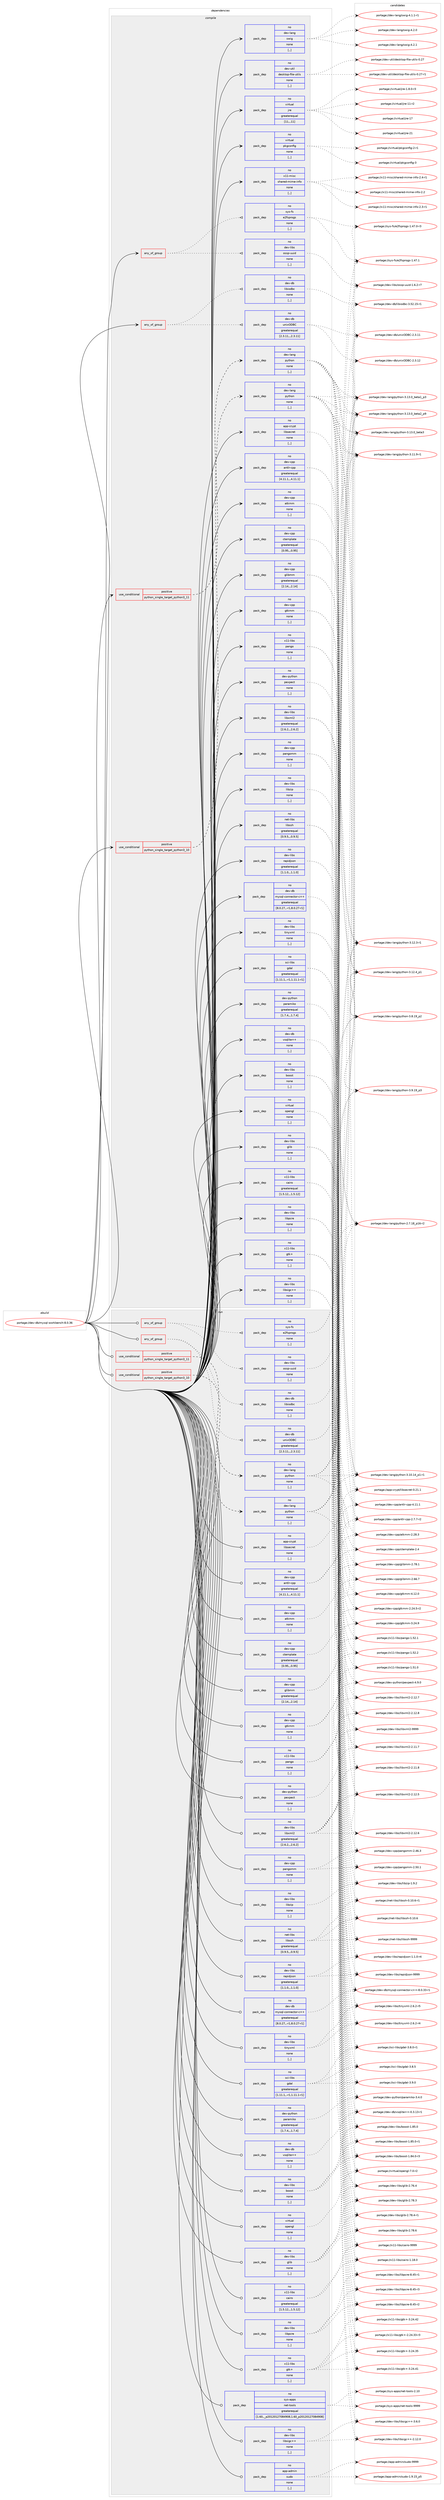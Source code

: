 digraph prolog {

# *************
# Graph options
# *************

newrank=true;
concentrate=true;
compound=true;
graph [rankdir=LR,fontname=Helvetica,fontsize=10,ranksep=1.5];#, ranksep=2.5, nodesep=0.2];
edge  [arrowhead=vee];
node  [fontname=Helvetica,fontsize=10];

# **********
# The ebuild
# **********

subgraph cluster_leftcol {
color=gray;
rank=same;
label=<<i>ebuild</i>>;
id [label="portage://dev-db/mysql-workbench-8.0.36", color=red, width=4, href="../dev-db/mysql-workbench-8.0.36.svg"];
}

# ****************
# The dependencies
# ****************

subgraph cluster_midcol {
color=gray;
label=<<i>dependencies</i>>;
subgraph cluster_compile {
fillcolor="#eeeeee";
style=filled;
label=<<i>compile</i>>;
subgraph any855 {
dependency66630 [label=<<TABLE BORDER="0" CELLBORDER="1" CELLSPACING="0" CELLPADDING="4"><TR><TD CELLPADDING="10">any_of_group</TD></TR></TABLE>>, shape=none, color=red];subgraph pack48328 {
dependency66631 [label=<<TABLE BORDER="0" CELLBORDER="1" CELLSPACING="0" CELLPADDING="4" WIDTH="220"><TR><TD ROWSPAN="6" CELLPADDING="30">pack_dep</TD></TR><TR><TD WIDTH="110">no</TD></TR><TR><TD>dev-db</TD></TR><TR><TD>libiodbc</TD></TR><TR><TD>none</TD></TR><TR><TD>[,,]</TD></TR></TABLE>>, shape=none, color=blue];
}
dependency66630:e -> dependency66631:w [weight=20,style="dotted",arrowhead="oinv"];
subgraph pack48329 {
dependency66632 [label=<<TABLE BORDER="0" CELLBORDER="1" CELLSPACING="0" CELLPADDING="4" WIDTH="220"><TR><TD ROWSPAN="6" CELLPADDING="30">pack_dep</TD></TR><TR><TD WIDTH="110">no</TD></TR><TR><TD>dev-db</TD></TR><TR><TD>unixODBC</TD></TR><TR><TD>greaterequal</TD></TR><TR><TD>[2.3.11,,,2.3.11]</TD></TR></TABLE>>, shape=none, color=blue];
}
dependency66630:e -> dependency66632:w [weight=20,style="dotted",arrowhead="oinv"];
}
id:e -> dependency66630:w [weight=20,style="solid",arrowhead="vee"];
subgraph any856 {
dependency66633 [label=<<TABLE BORDER="0" CELLBORDER="1" CELLSPACING="0" CELLPADDING="4"><TR><TD CELLPADDING="10">any_of_group</TD></TR></TABLE>>, shape=none, color=red];subgraph pack48330 {
dependency66634 [label=<<TABLE BORDER="0" CELLBORDER="1" CELLSPACING="0" CELLPADDING="4" WIDTH="220"><TR><TD ROWSPAN="6" CELLPADDING="30">pack_dep</TD></TR><TR><TD WIDTH="110">no</TD></TR><TR><TD>sys-fs</TD></TR><TR><TD>e2fsprogs</TD></TR><TR><TD>none</TD></TR><TR><TD>[,,]</TD></TR></TABLE>>, shape=none, color=blue];
}
dependency66633:e -> dependency66634:w [weight=20,style="dotted",arrowhead="oinv"];
subgraph pack48331 {
dependency66635 [label=<<TABLE BORDER="0" CELLBORDER="1" CELLSPACING="0" CELLPADDING="4" WIDTH="220"><TR><TD ROWSPAN="6" CELLPADDING="30">pack_dep</TD></TR><TR><TD WIDTH="110">no</TD></TR><TR><TD>dev-libs</TD></TR><TR><TD>ossp-uuid</TD></TR><TR><TD>none</TD></TR><TR><TD>[,,]</TD></TR></TABLE>>, shape=none, color=blue];
}
dependency66633:e -> dependency66635:w [weight=20,style="dotted",arrowhead="oinv"];
}
id:e -> dependency66633:w [weight=20,style="solid",arrowhead="vee"];
subgraph cond17392 {
dependency66636 [label=<<TABLE BORDER="0" CELLBORDER="1" CELLSPACING="0" CELLPADDING="4"><TR><TD ROWSPAN="3" CELLPADDING="10">use_conditional</TD></TR><TR><TD>positive</TD></TR><TR><TD>python_single_target_python3_10</TD></TR></TABLE>>, shape=none, color=red];
subgraph pack48332 {
dependency66637 [label=<<TABLE BORDER="0" CELLBORDER="1" CELLSPACING="0" CELLPADDING="4" WIDTH="220"><TR><TD ROWSPAN="6" CELLPADDING="30">pack_dep</TD></TR><TR><TD WIDTH="110">no</TD></TR><TR><TD>dev-lang</TD></TR><TR><TD>python</TD></TR><TR><TD>none</TD></TR><TR><TD>[,,]</TD></TR></TABLE>>, shape=none, color=blue];
}
dependency66636:e -> dependency66637:w [weight=20,style="dashed",arrowhead="vee"];
}
id:e -> dependency66636:w [weight=20,style="solid",arrowhead="vee"];
subgraph cond17393 {
dependency66638 [label=<<TABLE BORDER="0" CELLBORDER="1" CELLSPACING="0" CELLPADDING="4"><TR><TD ROWSPAN="3" CELLPADDING="10">use_conditional</TD></TR><TR><TD>positive</TD></TR><TR><TD>python_single_target_python3_11</TD></TR></TABLE>>, shape=none, color=red];
subgraph pack48333 {
dependency66639 [label=<<TABLE BORDER="0" CELLBORDER="1" CELLSPACING="0" CELLPADDING="4" WIDTH="220"><TR><TD ROWSPAN="6" CELLPADDING="30">pack_dep</TD></TR><TR><TD WIDTH="110">no</TD></TR><TR><TD>dev-lang</TD></TR><TR><TD>python</TD></TR><TR><TD>none</TD></TR><TR><TD>[,,]</TD></TR></TABLE>>, shape=none, color=blue];
}
dependency66638:e -> dependency66639:w [weight=20,style="dashed",arrowhead="vee"];
}
id:e -> dependency66638:w [weight=20,style="solid",arrowhead="vee"];
subgraph pack48334 {
dependency66640 [label=<<TABLE BORDER="0" CELLBORDER="1" CELLSPACING="0" CELLPADDING="4" WIDTH="220"><TR><TD ROWSPAN="6" CELLPADDING="30">pack_dep</TD></TR><TR><TD WIDTH="110">no</TD></TR><TR><TD>app-crypt</TD></TR><TR><TD>libsecret</TD></TR><TR><TD>none</TD></TR><TR><TD>[,,]</TD></TR></TABLE>>, shape=none, color=blue];
}
id:e -> dependency66640:w [weight=20,style="solid",arrowhead="vee"];
subgraph pack48335 {
dependency66641 [label=<<TABLE BORDER="0" CELLBORDER="1" CELLSPACING="0" CELLPADDING="4" WIDTH="220"><TR><TD ROWSPAN="6" CELLPADDING="30">pack_dep</TD></TR><TR><TD WIDTH="110">no</TD></TR><TR><TD>dev-cpp</TD></TR><TR><TD>antlr-cpp</TD></TR><TR><TD>greaterequal</TD></TR><TR><TD>[4.11.1,,,4.11.1]</TD></TR></TABLE>>, shape=none, color=blue];
}
id:e -> dependency66641:w [weight=20,style="solid",arrowhead="vee"];
subgraph pack48336 {
dependency66642 [label=<<TABLE BORDER="0" CELLBORDER="1" CELLSPACING="0" CELLPADDING="4" WIDTH="220"><TR><TD ROWSPAN="6" CELLPADDING="30">pack_dep</TD></TR><TR><TD WIDTH="110">no</TD></TR><TR><TD>dev-cpp</TD></TR><TR><TD>atkmm</TD></TR><TR><TD>none</TD></TR><TR><TD>[,,]</TD></TR></TABLE>>, shape=none, color=blue];
}
id:e -> dependency66642:w [weight=20,style="solid",arrowhead="vee"];
subgraph pack48337 {
dependency66643 [label=<<TABLE BORDER="0" CELLBORDER="1" CELLSPACING="0" CELLPADDING="4" WIDTH="220"><TR><TD ROWSPAN="6" CELLPADDING="30">pack_dep</TD></TR><TR><TD WIDTH="110">no</TD></TR><TR><TD>dev-cpp</TD></TR><TR><TD>ctemplate</TD></TR><TR><TD>greaterequal</TD></TR><TR><TD>[0.95,,,0.95]</TD></TR></TABLE>>, shape=none, color=blue];
}
id:e -> dependency66643:w [weight=20,style="solid",arrowhead="vee"];
subgraph pack48338 {
dependency66644 [label=<<TABLE BORDER="0" CELLBORDER="1" CELLSPACING="0" CELLPADDING="4" WIDTH="220"><TR><TD ROWSPAN="6" CELLPADDING="30">pack_dep</TD></TR><TR><TD WIDTH="110">no</TD></TR><TR><TD>dev-cpp</TD></TR><TR><TD>glibmm</TD></TR><TR><TD>greaterequal</TD></TR><TR><TD>[2.14,,,2.14]</TD></TR></TABLE>>, shape=none, color=blue];
}
id:e -> dependency66644:w [weight=20,style="solid",arrowhead="vee"];
subgraph pack48339 {
dependency66645 [label=<<TABLE BORDER="0" CELLBORDER="1" CELLSPACING="0" CELLPADDING="4" WIDTH="220"><TR><TD ROWSPAN="6" CELLPADDING="30">pack_dep</TD></TR><TR><TD WIDTH="110">no</TD></TR><TR><TD>dev-cpp</TD></TR><TR><TD>gtkmm</TD></TR><TR><TD>none</TD></TR><TR><TD>[,,]</TD></TR></TABLE>>, shape=none, color=blue];
}
id:e -> dependency66645:w [weight=20,style="solid",arrowhead="vee"];
subgraph pack48340 {
dependency66646 [label=<<TABLE BORDER="0" CELLBORDER="1" CELLSPACING="0" CELLPADDING="4" WIDTH="220"><TR><TD ROWSPAN="6" CELLPADDING="30">pack_dep</TD></TR><TR><TD WIDTH="110">no</TD></TR><TR><TD>dev-cpp</TD></TR><TR><TD>pangomm</TD></TR><TR><TD>none</TD></TR><TR><TD>[,,]</TD></TR></TABLE>>, shape=none, color=blue];
}
id:e -> dependency66646:w [weight=20,style="solid",arrowhead="vee"];
subgraph pack48341 {
dependency66647 [label=<<TABLE BORDER="0" CELLBORDER="1" CELLSPACING="0" CELLPADDING="4" WIDTH="220"><TR><TD ROWSPAN="6" CELLPADDING="30">pack_dep</TD></TR><TR><TD WIDTH="110">no</TD></TR><TR><TD>dev-db</TD></TR><TR><TD>mysql-connector-c++</TD></TR><TR><TD>greaterequal</TD></TR><TR><TD>[8.0.27,,-r1,8.0.27-r1]</TD></TR></TABLE>>, shape=none, color=blue];
}
id:e -> dependency66647:w [weight=20,style="solid",arrowhead="vee"];
subgraph pack48342 {
dependency66648 [label=<<TABLE BORDER="0" CELLBORDER="1" CELLSPACING="0" CELLPADDING="4" WIDTH="220"><TR><TD ROWSPAN="6" CELLPADDING="30">pack_dep</TD></TR><TR><TD WIDTH="110">no</TD></TR><TR><TD>dev-db</TD></TR><TR><TD>vsqlite++</TD></TR><TR><TD>none</TD></TR><TR><TD>[,,]</TD></TR></TABLE>>, shape=none, color=blue];
}
id:e -> dependency66648:w [weight=20,style="solid",arrowhead="vee"];
subgraph pack48343 {
dependency66649 [label=<<TABLE BORDER="0" CELLBORDER="1" CELLSPACING="0" CELLPADDING="4" WIDTH="220"><TR><TD ROWSPAN="6" CELLPADDING="30">pack_dep</TD></TR><TR><TD WIDTH="110">no</TD></TR><TR><TD>dev-lang</TD></TR><TR><TD>swig</TD></TR><TR><TD>none</TD></TR><TR><TD>[,,]</TD></TR></TABLE>>, shape=none, color=blue];
}
id:e -> dependency66649:w [weight=20,style="solid",arrowhead="vee"];
subgraph pack48344 {
dependency66650 [label=<<TABLE BORDER="0" CELLBORDER="1" CELLSPACING="0" CELLPADDING="4" WIDTH="220"><TR><TD ROWSPAN="6" CELLPADDING="30">pack_dep</TD></TR><TR><TD WIDTH="110">no</TD></TR><TR><TD>dev-libs</TD></TR><TR><TD>boost</TD></TR><TR><TD>none</TD></TR><TR><TD>[,,]</TD></TR></TABLE>>, shape=none, color=blue];
}
id:e -> dependency66650:w [weight=20,style="solid",arrowhead="vee"];
subgraph pack48345 {
dependency66651 [label=<<TABLE BORDER="0" CELLBORDER="1" CELLSPACING="0" CELLPADDING="4" WIDTH="220"><TR><TD ROWSPAN="6" CELLPADDING="30">pack_dep</TD></TR><TR><TD WIDTH="110">no</TD></TR><TR><TD>dev-libs</TD></TR><TR><TD>glib</TD></TR><TR><TD>none</TD></TR><TR><TD>[,,]</TD></TR></TABLE>>, shape=none, color=blue];
}
id:e -> dependency66651:w [weight=20,style="solid",arrowhead="vee"];
subgraph pack48346 {
dependency66652 [label=<<TABLE BORDER="0" CELLBORDER="1" CELLSPACING="0" CELLPADDING="4" WIDTH="220"><TR><TD ROWSPAN="6" CELLPADDING="30">pack_dep</TD></TR><TR><TD WIDTH="110">no</TD></TR><TR><TD>dev-libs</TD></TR><TR><TD>libpcre</TD></TR><TR><TD>none</TD></TR><TR><TD>[,,]</TD></TR></TABLE>>, shape=none, color=blue];
}
id:e -> dependency66652:w [weight=20,style="solid",arrowhead="vee"];
subgraph pack48347 {
dependency66653 [label=<<TABLE BORDER="0" CELLBORDER="1" CELLSPACING="0" CELLPADDING="4" WIDTH="220"><TR><TD ROWSPAN="6" CELLPADDING="30">pack_dep</TD></TR><TR><TD WIDTH="110">no</TD></TR><TR><TD>dev-libs</TD></TR><TR><TD>libsigc++</TD></TR><TR><TD>none</TD></TR><TR><TD>[,,]</TD></TR></TABLE>>, shape=none, color=blue];
}
id:e -> dependency66653:w [weight=20,style="solid",arrowhead="vee"];
subgraph pack48348 {
dependency66654 [label=<<TABLE BORDER="0" CELLBORDER="1" CELLSPACING="0" CELLPADDING="4" WIDTH="220"><TR><TD ROWSPAN="6" CELLPADDING="30">pack_dep</TD></TR><TR><TD WIDTH="110">no</TD></TR><TR><TD>dev-libs</TD></TR><TR><TD>libxml2</TD></TR><TR><TD>greaterequal</TD></TR><TR><TD>[2.6.2,,,2.6.2]</TD></TR></TABLE>>, shape=none, color=blue];
}
id:e -> dependency66654:w [weight=20,style="solid",arrowhead="vee"];
subgraph pack48349 {
dependency66655 [label=<<TABLE BORDER="0" CELLBORDER="1" CELLSPACING="0" CELLPADDING="4" WIDTH="220"><TR><TD ROWSPAN="6" CELLPADDING="30">pack_dep</TD></TR><TR><TD WIDTH="110">no</TD></TR><TR><TD>dev-libs</TD></TR><TR><TD>libzip</TD></TR><TR><TD>none</TD></TR><TR><TD>[,,]</TD></TR></TABLE>>, shape=none, color=blue];
}
id:e -> dependency66655:w [weight=20,style="solid",arrowhead="vee"];
subgraph pack48350 {
dependency66656 [label=<<TABLE BORDER="0" CELLBORDER="1" CELLSPACING="0" CELLPADDING="4" WIDTH="220"><TR><TD ROWSPAN="6" CELLPADDING="30">pack_dep</TD></TR><TR><TD WIDTH="110">no</TD></TR><TR><TD>dev-libs</TD></TR><TR><TD>rapidjson</TD></TR><TR><TD>greaterequal</TD></TR><TR><TD>[1.1.0,,,1.1.0]</TD></TR></TABLE>>, shape=none, color=blue];
}
id:e -> dependency66656:w [weight=20,style="solid",arrowhead="vee"];
subgraph pack48351 {
dependency66657 [label=<<TABLE BORDER="0" CELLBORDER="1" CELLSPACING="0" CELLPADDING="4" WIDTH="220"><TR><TD ROWSPAN="6" CELLPADDING="30">pack_dep</TD></TR><TR><TD WIDTH="110">no</TD></TR><TR><TD>dev-libs</TD></TR><TR><TD>tinyxml</TD></TR><TR><TD>none</TD></TR><TR><TD>[,,]</TD></TR></TABLE>>, shape=none, color=blue];
}
id:e -> dependency66657:w [weight=20,style="solid",arrowhead="vee"];
subgraph pack48352 {
dependency66658 [label=<<TABLE BORDER="0" CELLBORDER="1" CELLSPACING="0" CELLPADDING="4" WIDTH="220"><TR><TD ROWSPAN="6" CELLPADDING="30">pack_dep</TD></TR><TR><TD WIDTH="110">no</TD></TR><TR><TD>dev-python</TD></TR><TR><TD>paramiko</TD></TR><TR><TD>greaterequal</TD></TR><TR><TD>[1.7.4,,,1.7.4]</TD></TR></TABLE>>, shape=none, color=blue];
}
id:e -> dependency66658:w [weight=20,style="solid",arrowhead="vee"];
subgraph pack48353 {
dependency66659 [label=<<TABLE BORDER="0" CELLBORDER="1" CELLSPACING="0" CELLPADDING="4" WIDTH="220"><TR><TD ROWSPAN="6" CELLPADDING="30">pack_dep</TD></TR><TR><TD WIDTH="110">no</TD></TR><TR><TD>dev-python</TD></TR><TR><TD>pexpect</TD></TR><TR><TD>none</TD></TR><TR><TD>[,,]</TD></TR></TABLE>>, shape=none, color=blue];
}
id:e -> dependency66659:w [weight=20,style="solid",arrowhead="vee"];
subgraph pack48354 {
dependency66660 [label=<<TABLE BORDER="0" CELLBORDER="1" CELLSPACING="0" CELLPADDING="4" WIDTH="220"><TR><TD ROWSPAN="6" CELLPADDING="30">pack_dep</TD></TR><TR><TD WIDTH="110">no</TD></TR><TR><TD>dev-util</TD></TR><TR><TD>desktop-file-utils</TD></TR><TR><TD>none</TD></TR><TR><TD>[,,]</TD></TR></TABLE>>, shape=none, color=blue];
}
id:e -> dependency66660:w [weight=20,style="solid",arrowhead="vee"];
subgraph pack48355 {
dependency66661 [label=<<TABLE BORDER="0" CELLBORDER="1" CELLSPACING="0" CELLPADDING="4" WIDTH="220"><TR><TD ROWSPAN="6" CELLPADDING="30">pack_dep</TD></TR><TR><TD WIDTH="110">no</TD></TR><TR><TD>net-libs</TD></TR><TR><TD>libssh</TD></TR><TR><TD>greaterequal</TD></TR><TR><TD>[0.9.5,,,0.9.5]</TD></TR></TABLE>>, shape=none, color=blue];
}
id:e -> dependency66661:w [weight=20,style="solid",arrowhead="vee"];
subgraph pack48356 {
dependency66662 [label=<<TABLE BORDER="0" CELLBORDER="1" CELLSPACING="0" CELLPADDING="4" WIDTH="220"><TR><TD ROWSPAN="6" CELLPADDING="30">pack_dep</TD></TR><TR><TD WIDTH="110">no</TD></TR><TR><TD>sci-libs</TD></TR><TR><TD>gdal</TD></TR><TR><TD>greaterequal</TD></TR><TR><TD>[1.11.1,,-r1,1.11.1-r1]</TD></TR></TABLE>>, shape=none, color=blue];
}
id:e -> dependency66662:w [weight=20,style="solid",arrowhead="vee"];
subgraph pack48357 {
dependency66663 [label=<<TABLE BORDER="0" CELLBORDER="1" CELLSPACING="0" CELLPADDING="4" WIDTH="220"><TR><TD ROWSPAN="6" CELLPADDING="30">pack_dep</TD></TR><TR><TD WIDTH="110">no</TD></TR><TR><TD>virtual</TD></TR><TR><TD>jre</TD></TR><TR><TD>greaterequal</TD></TR><TR><TD>[11,,,11]</TD></TR></TABLE>>, shape=none, color=blue];
}
id:e -> dependency66663:w [weight=20,style="solid",arrowhead="vee"];
subgraph pack48358 {
dependency66664 [label=<<TABLE BORDER="0" CELLBORDER="1" CELLSPACING="0" CELLPADDING="4" WIDTH="220"><TR><TD ROWSPAN="6" CELLPADDING="30">pack_dep</TD></TR><TR><TD WIDTH="110">no</TD></TR><TR><TD>virtual</TD></TR><TR><TD>opengl</TD></TR><TR><TD>none</TD></TR><TR><TD>[,,]</TD></TR></TABLE>>, shape=none, color=blue];
}
id:e -> dependency66664:w [weight=20,style="solid",arrowhead="vee"];
subgraph pack48359 {
dependency66665 [label=<<TABLE BORDER="0" CELLBORDER="1" CELLSPACING="0" CELLPADDING="4" WIDTH="220"><TR><TD ROWSPAN="6" CELLPADDING="30">pack_dep</TD></TR><TR><TD WIDTH="110">no</TD></TR><TR><TD>virtual</TD></TR><TR><TD>pkgconfig</TD></TR><TR><TD>none</TD></TR><TR><TD>[,,]</TD></TR></TABLE>>, shape=none, color=blue];
}
id:e -> dependency66665:w [weight=20,style="solid",arrowhead="vee"];
subgraph pack48360 {
dependency66666 [label=<<TABLE BORDER="0" CELLBORDER="1" CELLSPACING="0" CELLPADDING="4" WIDTH="220"><TR><TD ROWSPAN="6" CELLPADDING="30">pack_dep</TD></TR><TR><TD WIDTH="110">no</TD></TR><TR><TD>x11-libs</TD></TR><TR><TD>cairo</TD></TR><TR><TD>greaterequal</TD></TR><TR><TD>[1.5.12,,,1.5.12]</TD></TR></TABLE>>, shape=none, color=blue];
}
id:e -> dependency66666:w [weight=20,style="solid",arrowhead="vee"];
subgraph pack48361 {
dependency66667 [label=<<TABLE BORDER="0" CELLBORDER="1" CELLSPACING="0" CELLPADDING="4" WIDTH="220"><TR><TD ROWSPAN="6" CELLPADDING="30">pack_dep</TD></TR><TR><TD WIDTH="110">no</TD></TR><TR><TD>x11-libs</TD></TR><TR><TD>gtk+</TD></TR><TR><TD>none</TD></TR><TR><TD>[,,]</TD></TR></TABLE>>, shape=none, color=blue];
}
id:e -> dependency66667:w [weight=20,style="solid",arrowhead="vee"];
subgraph pack48362 {
dependency66668 [label=<<TABLE BORDER="0" CELLBORDER="1" CELLSPACING="0" CELLPADDING="4" WIDTH="220"><TR><TD ROWSPAN="6" CELLPADDING="30">pack_dep</TD></TR><TR><TD WIDTH="110">no</TD></TR><TR><TD>x11-libs</TD></TR><TR><TD>pango</TD></TR><TR><TD>none</TD></TR><TR><TD>[,,]</TD></TR></TABLE>>, shape=none, color=blue];
}
id:e -> dependency66668:w [weight=20,style="solid",arrowhead="vee"];
subgraph pack48363 {
dependency66669 [label=<<TABLE BORDER="0" CELLBORDER="1" CELLSPACING="0" CELLPADDING="4" WIDTH="220"><TR><TD ROWSPAN="6" CELLPADDING="30">pack_dep</TD></TR><TR><TD WIDTH="110">no</TD></TR><TR><TD>x11-misc</TD></TR><TR><TD>shared-mime-info</TD></TR><TR><TD>none</TD></TR><TR><TD>[,,]</TD></TR></TABLE>>, shape=none, color=blue];
}
id:e -> dependency66669:w [weight=20,style="solid",arrowhead="vee"];
}
subgraph cluster_compileandrun {
fillcolor="#eeeeee";
style=filled;
label=<<i>compile and run</i>>;
}
subgraph cluster_run {
fillcolor="#eeeeee";
style=filled;
label=<<i>run</i>>;
subgraph any857 {
dependency66670 [label=<<TABLE BORDER="0" CELLBORDER="1" CELLSPACING="0" CELLPADDING="4"><TR><TD CELLPADDING="10">any_of_group</TD></TR></TABLE>>, shape=none, color=red];subgraph pack48364 {
dependency66671 [label=<<TABLE BORDER="0" CELLBORDER="1" CELLSPACING="0" CELLPADDING="4" WIDTH="220"><TR><TD ROWSPAN="6" CELLPADDING="30">pack_dep</TD></TR><TR><TD WIDTH="110">no</TD></TR><TR><TD>dev-db</TD></TR><TR><TD>libiodbc</TD></TR><TR><TD>none</TD></TR><TR><TD>[,,]</TD></TR></TABLE>>, shape=none, color=blue];
}
dependency66670:e -> dependency66671:w [weight=20,style="dotted",arrowhead="oinv"];
subgraph pack48365 {
dependency66672 [label=<<TABLE BORDER="0" CELLBORDER="1" CELLSPACING="0" CELLPADDING="4" WIDTH="220"><TR><TD ROWSPAN="6" CELLPADDING="30">pack_dep</TD></TR><TR><TD WIDTH="110">no</TD></TR><TR><TD>dev-db</TD></TR><TR><TD>unixODBC</TD></TR><TR><TD>greaterequal</TD></TR><TR><TD>[2.3.11,,,2.3.11]</TD></TR></TABLE>>, shape=none, color=blue];
}
dependency66670:e -> dependency66672:w [weight=20,style="dotted",arrowhead="oinv"];
}
id:e -> dependency66670:w [weight=20,style="solid",arrowhead="odot"];
subgraph any858 {
dependency66673 [label=<<TABLE BORDER="0" CELLBORDER="1" CELLSPACING="0" CELLPADDING="4"><TR><TD CELLPADDING="10">any_of_group</TD></TR></TABLE>>, shape=none, color=red];subgraph pack48366 {
dependency66674 [label=<<TABLE BORDER="0" CELLBORDER="1" CELLSPACING="0" CELLPADDING="4" WIDTH="220"><TR><TD ROWSPAN="6" CELLPADDING="30">pack_dep</TD></TR><TR><TD WIDTH="110">no</TD></TR><TR><TD>sys-fs</TD></TR><TR><TD>e2fsprogs</TD></TR><TR><TD>none</TD></TR><TR><TD>[,,]</TD></TR></TABLE>>, shape=none, color=blue];
}
dependency66673:e -> dependency66674:w [weight=20,style="dotted",arrowhead="oinv"];
subgraph pack48367 {
dependency66675 [label=<<TABLE BORDER="0" CELLBORDER="1" CELLSPACING="0" CELLPADDING="4" WIDTH="220"><TR><TD ROWSPAN="6" CELLPADDING="30">pack_dep</TD></TR><TR><TD WIDTH="110">no</TD></TR><TR><TD>dev-libs</TD></TR><TR><TD>ossp-uuid</TD></TR><TR><TD>none</TD></TR><TR><TD>[,,]</TD></TR></TABLE>>, shape=none, color=blue];
}
dependency66673:e -> dependency66675:w [weight=20,style="dotted",arrowhead="oinv"];
}
id:e -> dependency66673:w [weight=20,style="solid",arrowhead="odot"];
subgraph cond17394 {
dependency66676 [label=<<TABLE BORDER="0" CELLBORDER="1" CELLSPACING="0" CELLPADDING="4"><TR><TD ROWSPAN="3" CELLPADDING="10">use_conditional</TD></TR><TR><TD>positive</TD></TR><TR><TD>python_single_target_python3_10</TD></TR></TABLE>>, shape=none, color=red];
subgraph pack48368 {
dependency66677 [label=<<TABLE BORDER="0" CELLBORDER="1" CELLSPACING="0" CELLPADDING="4" WIDTH="220"><TR><TD ROWSPAN="6" CELLPADDING="30">pack_dep</TD></TR><TR><TD WIDTH="110">no</TD></TR><TR><TD>dev-lang</TD></TR><TR><TD>python</TD></TR><TR><TD>none</TD></TR><TR><TD>[,,]</TD></TR></TABLE>>, shape=none, color=blue];
}
dependency66676:e -> dependency66677:w [weight=20,style="dashed",arrowhead="vee"];
}
id:e -> dependency66676:w [weight=20,style="solid",arrowhead="odot"];
subgraph cond17395 {
dependency66678 [label=<<TABLE BORDER="0" CELLBORDER="1" CELLSPACING="0" CELLPADDING="4"><TR><TD ROWSPAN="3" CELLPADDING="10">use_conditional</TD></TR><TR><TD>positive</TD></TR><TR><TD>python_single_target_python3_11</TD></TR></TABLE>>, shape=none, color=red];
subgraph pack48369 {
dependency66679 [label=<<TABLE BORDER="0" CELLBORDER="1" CELLSPACING="0" CELLPADDING="4" WIDTH="220"><TR><TD ROWSPAN="6" CELLPADDING="30">pack_dep</TD></TR><TR><TD WIDTH="110">no</TD></TR><TR><TD>dev-lang</TD></TR><TR><TD>python</TD></TR><TR><TD>none</TD></TR><TR><TD>[,,]</TD></TR></TABLE>>, shape=none, color=blue];
}
dependency66678:e -> dependency66679:w [weight=20,style="dashed",arrowhead="vee"];
}
id:e -> dependency66678:w [weight=20,style="solid",arrowhead="odot"];
subgraph pack48370 {
dependency66680 [label=<<TABLE BORDER="0" CELLBORDER="1" CELLSPACING="0" CELLPADDING="4" WIDTH="220"><TR><TD ROWSPAN="6" CELLPADDING="30">pack_dep</TD></TR><TR><TD WIDTH="110">no</TD></TR><TR><TD>app-admin</TD></TR><TR><TD>sudo</TD></TR><TR><TD>none</TD></TR><TR><TD>[,,]</TD></TR></TABLE>>, shape=none, color=blue];
}
id:e -> dependency66680:w [weight=20,style="solid",arrowhead="odot"];
subgraph pack48371 {
dependency66681 [label=<<TABLE BORDER="0" CELLBORDER="1" CELLSPACING="0" CELLPADDING="4" WIDTH="220"><TR><TD ROWSPAN="6" CELLPADDING="30">pack_dep</TD></TR><TR><TD WIDTH="110">no</TD></TR><TR><TD>app-crypt</TD></TR><TR><TD>libsecret</TD></TR><TR><TD>none</TD></TR><TR><TD>[,,]</TD></TR></TABLE>>, shape=none, color=blue];
}
id:e -> dependency66681:w [weight=20,style="solid",arrowhead="odot"];
subgraph pack48372 {
dependency66682 [label=<<TABLE BORDER="0" CELLBORDER="1" CELLSPACING="0" CELLPADDING="4" WIDTH="220"><TR><TD ROWSPAN="6" CELLPADDING="30">pack_dep</TD></TR><TR><TD WIDTH="110">no</TD></TR><TR><TD>dev-cpp</TD></TR><TR><TD>antlr-cpp</TD></TR><TR><TD>greaterequal</TD></TR><TR><TD>[4.11.1,,,4.11.1]</TD></TR></TABLE>>, shape=none, color=blue];
}
id:e -> dependency66682:w [weight=20,style="solid",arrowhead="odot"];
subgraph pack48373 {
dependency66683 [label=<<TABLE BORDER="0" CELLBORDER="1" CELLSPACING="0" CELLPADDING="4" WIDTH="220"><TR><TD ROWSPAN="6" CELLPADDING="30">pack_dep</TD></TR><TR><TD WIDTH="110">no</TD></TR><TR><TD>dev-cpp</TD></TR><TR><TD>atkmm</TD></TR><TR><TD>none</TD></TR><TR><TD>[,,]</TD></TR></TABLE>>, shape=none, color=blue];
}
id:e -> dependency66683:w [weight=20,style="solid",arrowhead="odot"];
subgraph pack48374 {
dependency66684 [label=<<TABLE BORDER="0" CELLBORDER="1" CELLSPACING="0" CELLPADDING="4" WIDTH="220"><TR><TD ROWSPAN="6" CELLPADDING="30">pack_dep</TD></TR><TR><TD WIDTH="110">no</TD></TR><TR><TD>dev-cpp</TD></TR><TR><TD>ctemplate</TD></TR><TR><TD>greaterequal</TD></TR><TR><TD>[0.95,,,0.95]</TD></TR></TABLE>>, shape=none, color=blue];
}
id:e -> dependency66684:w [weight=20,style="solid",arrowhead="odot"];
subgraph pack48375 {
dependency66685 [label=<<TABLE BORDER="0" CELLBORDER="1" CELLSPACING="0" CELLPADDING="4" WIDTH="220"><TR><TD ROWSPAN="6" CELLPADDING="30">pack_dep</TD></TR><TR><TD WIDTH="110">no</TD></TR><TR><TD>dev-cpp</TD></TR><TR><TD>glibmm</TD></TR><TR><TD>greaterequal</TD></TR><TR><TD>[2.14,,,2.14]</TD></TR></TABLE>>, shape=none, color=blue];
}
id:e -> dependency66685:w [weight=20,style="solid",arrowhead="odot"];
subgraph pack48376 {
dependency66686 [label=<<TABLE BORDER="0" CELLBORDER="1" CELLSPACING="0" CELLPADDING="4" WIDTH="220"><TR><TD ROWSPAN="6" CELLPADDING="30">pack_dep</TD></TR><TR><TD WIDTH="110">no</TD></TR><TR><TD>dev-cpp</TD></TR><TR><TD>gtkmm</TD></TR><TR><TD>none</TD></TR><TR><TD>[,,]</TD></TR></TABLE>>, shape=none, color=blue];
}
id:e -> dependency66686:w [weight=20,style="solid",arrowhead="odot"];
subgraph pack48377 {
dependency66687 [label=<<TABLE BORDER="0" CELLBORDER="1" CELLSPACING="0" CELLPADDING="4" WIDTH="220"><TR><TD ROWSPAN="6" CELLPADDING="30">pack_dep</TD></TR><TR><TD WIDTH="110">no</TD></TR><TR><TD>dev-cpp</TD></TR><TR><TD>pangomm</TD></TR><TR><TD>none</TD></TR><TR><TD>[,,]</TD></TR></TABLE>>, shape=none, color=blue];
}
id:e -> dependency66687:w [weight=20,style="solid",arrowhead="odot"];
subgraph pack48378 {
dependency66688 [label=<<TABLE BORDER="0" CELLBORDER="1" CELLSPACING="0" CELLPADDING="4" WIDTH="220"><TR><TD ROWSPAN="6" CELLPADDING="30">pack_dep</TD></TR><TR><TD WIDTH="110">no</TD></TR><TR><TD>dev-db</TD></TR><TR><TD>mysql-connector-c++</TD></TR><TR><TD>greaterequal</TD></TR><TR><TD>[8.0.27,,-r1,8.0.27-r1]</TD></TR></TABLE>>, shape=none, color=blue];
}
id:e -> dependency66688:w [weight=20,style="solid",arrowhead="odot"];
subgraph pack48379 {
dependency66689 [label=<<TABLE BORDER="0" CELLBORDER="1" CELLSPACING="0" CELLPADDING="4" WIDTH="220"><TR><TD ROWSPAN="6" CELLPADDING="30">pack_dep</TD></TR><TR><TD WIDTH="110">no</TD></TR><TR><TD>dev-db</TD></TR><TR><TD>vsqlite++</TD></TR><TR><TD>none</TD></TR><TR><TD>[,,]</TD></TR></TABLE>>, shape=none, color=blue];
}
id:e -> dependency66689:w [weight=20,style="solid",arrowhead="odot"];
subgraph pack48380 {
dependency66690 [label=<<TABLE BORDER="0" CELLBORDER="1" CELLSPACING="0" CELLPADDING="4" WIDTH="220"><TR><TD ROWSPAN="6" CELLPADDING="30">pack_dep</TD></TR><TR><TD WIDTH="110">no</TD></TR><TR><TD>dev-libs</TD></TR><TR><TD>boost</TD></TR><TR><TD>none</TD></TR><TR><TD>[,,]</TD></TR></TABLE>>, shape=none, color=blue];
}
id:e -> dependency66690:w [weight=20,style="solid",arrowhead="odot"];
subgraph pack48381 {
dependency66691 [label=<<TABLE BORDER="0" CELLBORDER="1" CELLSPACING="0" CELLPADDING="4" WIDTH="220"><TR><TD ROWSPAN="6" CELLPADDING="30">pack_dep</TD></TR><TR><TD WIDTH="110">no</TD></TR><TR><TD>dev-libs</TD></TR><TR><TD>glib</TD></TR><TR><TD>none</TD></TR><TR><TD>[,,]</TD></TR></TABLE>>, shape=none, color=blue];
}
id:e -> dependency66691:w [weight=20,style="solid",arrowhead="odot"];
subgraph pack48382 {
dependency66692 [label=<<TABLE BORDER="0" CELLBORDER="1" CELLSPACING="0" CELLPADDING="4" WIDTH="220"><TR><TD ROWSPAN="6" CELLPADDING="30">pack_dep</TD></TR><TR><TD WIDTH="110">no</TD></TR><TR><TD>dev-libs</TD></TR><TR><TD>libpcre</TD></TR><TR><TD>none</TD></TR><TR><TD>[,,]</TD></TR></TABLE>>, shape=none, color=blue];
}
id:e -> dependency66692:w [weight=20,style="solid",arrowhead="odot"];
subgraph pack48383 {
dependency66693 [label=<<TABLE BORDER="0" CELLBORDER="1" CELLSPACING="0" CELLPADDING="4" WIDTH="220"><TR><TD ROWSPAN="6" CELLPADDING="30">pack_dep</TD></TR><TR><TD WIDTH="110">no</TD></TR><TR><TD>dev-libs</TD></TR><TR><TD>libsigc++</TD></TR><TR><TD>none</TD></TR><TR><TD>[,,]</TD></TR></TABLE>>, shape=none, color=blue];
}
id:e -> dependency66693:w [weight=20,style="solid",arrowhead="odot"];
subgraph pack48384 {
dependency66694 [label=<<TABLE BORDER="0" CELLBORDER="1" CELLSPACING="0" CELLPADDING="4" WIDTH="220"><TR><TD ROWSPAN="6" CELLPADDING="30">pack_dep</TD></TR><TR><TD WIDTH="110">no</TD></TR><TR><TD>dev-libs</TD></TR><TR><TD>libxml2</TD></TR><TR><TD>greaterequal</TD></TR><TR><TD>[2.6.2,,,2.6.2]</TD></TR></TABLE>>, shape=none, color=blue];
}
id:e -> dependency66694:w [weight=20,style="solid",arrowhead="odot"];
subgraph pack48385 {
dependency66695 [label=<<TABLE BORDER="0" CELLBORDER="1" CELLSPACING="0" CELLPADDING="4" WIDTH="220"><TR><TD ROWSPAN="6" CELLPADDING="30">pack_dep</TD></TR><TR><TD WIDTH="110">no</TD></TR><TR><TD>dev-libs</TD></TR><TR><TD>libzip</TD></TR><TR><TD>none</TD></TR><TR><TD>[,,]</TD></TR></TABLE>>, shape=none, color=blue];
}
id:e -> dependency66695:w [weight=20,style="solid",arrowhead="odot"];
subgraph pack48386 {
dependency66696 [label=<<TABLE BORDER="0" CELLBORDER="1" CELLSPACING="0" CELLPADDING="4" WIDTH="220"><TR><TD ROWSPAN="6" CELLPADDING="30">pack_dep</TD></TR><TR><TD WIDTH="110">no</TD></TR><TR><TD>dev-libs</TD></TR><TR><TD>rapidjson</TD></TR><TR><TD>greaterequal</TD></TR><TR><TD>[1.1.0,,,1.1.0]</TD></TR></TABLE>>, shape=none, color=blue];
}
id:e -> dependency66696:w [weight=20,style="solid",arrowhead="odot"];
subgraph pack48387 {
dependency66697 [label=<<TABLE BORDER="0" CELLBORDER="1" CELLSPACING="0" CELLPADDING="4" WIDTH="220"><TR><TD ROWSPAN="6" CELLPADDING="30">pack_dep</TD></TR><TR><TD WIDTH="110">no</TD></TR><TR><TD>dev-libs</TD></TR><TR><TD>tinyxml</TD></TR><TR><TD>none</TD></TR><TR><TD>[,,]</TD></TR></TABLE>>, shape=none, color=blue];
}
id:e -> dependency66697:w [weight=20,style="solid",arrowhead="odot"];
subgraph pack48388 {
dependency66698 [label=<<TABLE BORDER="0" CELLBORDER="1" CELLSPACING="0" CELLPADDING="4" WIDTH="220"><TR><TD ROWSPAN="6" CELLPADDING="30">pack_dep</TD></TR><TR><TD WIDTH="110">no</TD></TR><TR><TD>dev-python</TD></TR><TR><TD>paramiko</TD></TR><TR><TD>greaterequal</TD></TR><TR><TD>[1.7.4,,,1.7.4]</TD></TR></TABLE>>, shape=none, color=blue];
}
id:e -> dependency66698:w [weight=20,style="solid",arrowhead="odot"];
subgraph pack48389 {
dependency66699 [label=<<TABLE BORDER="0" CELLBORDER="1" CELLSPACING="0" CELLPADDING="4" WIDTH="220"><TR><TD ROWSPAN="6" CELLPADDING="30">pack_dep</TD></TR><TR><TD WIDTH="110">no</TD></TR><TR><TD>dev-python</TD></TR><TR><TD>pexpect</TD></TR><TR><TD>none</TD></TR><TR><TD>[,,]</TD></TR></TABLE>>, shape=none, color=blue];
}
id:e -> dependency66699:w [weight=20,style="solid",arrowhead="odot"];
subgraph pack48390 {
dependency66700 [label=<<TABLE BORDER="0" CELLBORDER="1" CELLSPACING="0" CELLPADDING="4" WIDTH="220"><TR><TD ROWSPAN="6" CELLPADDING="30">pack_dep</TD></TR><TR><TD WIDTH="110">no</TD></TR><TR><TD>net-libs</TD></TR><TR><TD>libssh</TD></TR><TR><TD>greaterequal</TD></TR><TR><TD>[0.9.5,,,0.9.5]</TD></TR></TABLE>>, shape=none, color=blue];
}
id:e -> dependency66700:w [weight=20,style="solid",arrowhead="odot"];
subgraph pack48391 {
dependency66701 [label=<<TABLE BORDER="0" CELLBORDER="1" CELLSPACING="0" CELLPADDING="4" WIDTH="220"><TR><TD ROWSPAN="6" CELLPADDING="30">pack_dep</TD></TR><TR><TD WIDTH="110">no</TD></TR><TR><TD>sci-libs</TD></TR><TR><TD>gdal</TD></TR><TR><TD>greaterequal</TD></TR><TR><TD>[1.11.1,,-r1,1.11.1-r1]</TD></TR></TABLE>>, shape=none, color=blue];
}
id:e -> dependency66701:w [weight=20,style="solid",arrowhead="odot"];
subgraph pack48392 {
dependency66702 [label=<<TABLE BORDER="0" CELLBORDER="1" CELLSPACING="0" CELLPADDING="4" WIDTH="220"><TR><TD ROWSPAN="6" CELLPADDING="30">pack_dep</TD></TR><TR><TD WIDTH="110">no</TD></TR><TR><TD>sys-apps</TD></TR><TR><TD>net-tools</TD></TR><TR><TD>greaterequal</TD></TR><TR><TD>[1.60,,_p20120127084908,1.60_p20120127084908]</TD></TR></TABLE>>, shape=none, color=blue];
}
id:e -> dependency66702:w [weight=20,style="solid",arrowhead="odot"];
subgraph pack48393 {
dependency66703 [label=<<TABLE BORDER="0" CELLBORDER="1" CELLSPACING="0" CELLPADDING="4" WIDTH="220"><TR><TD ROWSPAN="6" CELLPADDING="30">pack_dep</TD></TR><TR><TD WIDTH="110">no</TD></TR><TR><TD>virtual</TD></TR><TR><TD>opengl</TD></TR><TR><TD>none</TD></TR><TR><TD>[,,]</TD></TR></TABLE>>, shape=none, color=blue];
}
id:e -> dependency66703:w [weight=20,style="solid",arrowhead="odot"];
subgraph pack48394 {
dependency66704 [label=<<TABLE BORDER="0" CELLBORDER="1" CELLSPACING="0" CELLPADDING="4" WIDTH="220"><TR><TD ROWSPAN="6" CELLPADDING="30">pack_dep</TD></TR><TR><TD WIDTH="110">no</TD></TR><TR><TD>x11-libs</TD></TR><TR><TD>cairo</TD></TR><TR><TD>greaterequal</TD></TR><TR><TD>[1.5.12,,,1.5.12]</TD></TR></TABLE>>, shape=none, color=blue];
}
id:e -> dependency66704:w [weight=20,style="solid",arrowhead="odot"];
subgraph pack48395 {
dependency66705 [label=<<TABLE BORDER="0" CELLBORDER="1" CELLSPACING="0" CELLPADDING="4" WIDTH="220"><TR><TD ROWSPAN="6" CELLPADDING="30">pack_dep</TD></TR><TR><TD WIDTH="110">no</TD></TR><TR><TD>x11-libs</TD></TR><TR><TD>gtk+</TD></TR><TR><TD>none</TD></TR><TR><TD>[,,]</TD></TR></TABLE>>, shape=none, color=blue];
}
id:e -> dependency66705:w [weight=20,style="solid",arrowhead="odot"];
subgraph pack48396 {
dependency66706 [label=<<TABLE BORDER="0" CELLBORDER="1" CELLSPACING="0" CELLPADDING="4" WIDTH="220"><TR><TD ROWSPAN="6" CELLPADDING="30">pack_dep</TD></TR><TR><TD WIDTH="110">no</TD></TR><TR><TD>x11-libs</TD></TR><TR><TD>pango</TD></TR><TR><TD>none</TD></TR><TR><TD>[,,]</TD></TR></TABLE>>, shape=none, color=blue];
}
id:e -> dependency66706:w [weight=20,style="solid",arrowhead="odot"];
}
}

# **************
# The candidates
# **************

subgraph cluster_choices {
rank=same;
color=gray;
label=<<i>candidates</i>>;

subgraph choice48328 {
color=black;
nodesep=1;
choice10010111845100984710810598105111100989945514653504649534511449 [label="portage://dev-db/libiodbc-3.52.15-r1", color=red, width=4,href="../dev-db/libiodbc-3.52.15-r1.svg"];
dependency66631:e -> choice10010111845100984710810598105111100989945514653504649534511449:w [style=dotted,weight="100"];
}
subgraph choice48329 {
color=black;
nodesep=1;
choice1001011184510098471171101051207968666745504651464949 [label="portage://dev-db/unixODBC-2.3.11", color=red, width=4,href="../dev-db/unixODBC-2.3.11.svg"];
choice1001011184510098471171101051207968666745504651464950 [label="portage://dev-db/unixODBC-2.3.12", color=red, width=4,href="../dev-db/unixODBC-2.3.12.svg"];
dependency66632:e -> choice1001011184510098471171101051207968666745504651464949:w [style=dotted,weight="100"];
dependency66632:e -> choice1001011184510098471171101051207968666745504651464950:w [style=dotted,weight="100"];
}
subgraph choice48330 {
color=black;
nodesep=1;
choice115121115451021154710150102115112114111103115454946525546484511451 [label="portage://sys-fs/e2fsprogs-1.47.0-r3", color=red, width=4,href="../sys-fs/e2fsprogs-1.47.0-r3.svg"];
choice11512111545102115471015010211511211411110311545494652554649 [label="portage://sys-fs/e2fsprogs-1.47.1", color=red, width=4,href="../sys-fs/e2fsprogs-1.47.1.svg"];
dependency66634:e -> choice115121115451021154710150102115112114111103115454946525546484511451:w [style=dotted,weight="100"];
dependency66634:e -> choice11512111545102115471015010211511211411110311545494652554649:w [style=dotted,weight="100"];
}
subgraph choice48331 {
color=black;
nodesep=1;
choice100101118451081059811547111115115112451171171051004549465446504511455 [label="portage://dev-libs/ossp-uuid-1.6.2-r7", color=red, width=4,href="../dev-libs/ossp-uuid-1.6.2-r7.svg"];
dependency66635:e -> choice100101118451081059811547111115115112451171171051004549465446504511455:w [style=dotted,weight="100"];
}
subgraph choice48332 {
color=black;
nodesep=1;
choice100101118451089711010347112121116104111110455046554649569511249544511450 [label="portage://dev-lang/python-2.7.18_p16-r2", color=red, width=4,href="../dev-lang/python-2.7.18_p16-r2.svg"];
choice100101118451089711010347112121116104111110455146494846495295112494511449 [label="portage://dev-lang/python-3.10.14_p1-r1", color=red, width=4,href="../dev-lang/python-3.10.14_p1-r1.svg"];
choice100101118451089711010347112121116104111110455146494946574511449 [label="portage://dev-lang/python-3.11.9-r1", color=red, width=4,href="../dev-lang/python-3.11.9-r1.svg"];
choice100101118451089711010347112121116104111110455146495046514511449 [label="portage://dev-lang/python-3.12.3-r1", color=red, width=4,href="../dev-lang/python-3.12.3-r1.svg"];
choice100101118451089711010347112121116104111110455146495046529511249 [label="portage://dev-lang/python-3.12.4_p1", color=red, width=4,href="../dev-lang/python-3.12.4_p1.svg"];
choice10010111845108971101034711212111610411111045514649514648959810111697499511251 [label="portage://dev-lang/python-3.13.0_beta1_p3", color=red, width=4,href="../dev-lang/python-3.13.0_beta1_p3.svg"];
choice10010111845108971101034711212111610411111045514649514648959810111697509511257 [label="portage://dev-lang/python-3.13.0_beta2_p9", color=red, width=4,href="../dev-lang/python-3.13.0_beta2_p9.svg"];
choice1001011184510897110103471121211161041111104551464951464895981011169751 [label="portage://dev-lang/python-3.13.0_beta3", color=red, width=4,href="../dev-lang/python-3.13.0_beta3.svg"];
choice100101118451089711010347112121116104111110455146564649579511250 [label="portage://dev-lang/python-3.8.19_p2", color=red, width=4,href="../dev-lang/python-3.8.19_p2.svg"];
choice100101118451089711010347112121116104111110455146574649579511251 [label="portage://dev-lang/python-3.9.19_p3", color=red, width=4,href="../dev-lang/python-3.9.19_p3.svg"];
dependency66637:e -> choice100101118451089711010347112121116104111110455046554649569511249544511450:w [style=dotted,weight="100"];
dependency66637:e -> choice100101118451089711010347112121116104111110455146494846495295112494511449:w [style=dotted,weight="100"];
dependency66637:e -> choice100101118451089711010347112121116104111110455146494946574511449:w [style=dotted,weight="100"];
dependency66637:e -> choice100101118451089711010347112121116104111110455146495046514511449:w [style=dotted,weight="100"];
dependency66637:e -> choice100101118451089711010347112121116104111110455146495046529511249:w [style=dotted,weight="100"];
dependency66637:e -> choice10010111845108971101034711212111610411111045514649514648959810111697499511251:w [style=dotted,weight="100"];
dependency66637:e -> choice10010111845108971101034711212111610411111045514649514648959810111697509511257:w [style=dotted,weight="100"];
dependency66637:e -> choice1001011184510897110103471121211161041111104551464951464895981011169751:w [style=dotted,weight="100"];
dependency66637:e -> choice100101118451089711010347112121116104111110455146564649579511250:w [style=dotted,weight="100"];
dependency66637:e -> choice100101118451089711010347112121116104111110455146574649579511251:w [style=dotted,weight="100"];
}
subgraph choice48333 {
color=black;
nodesep=1;
choice100101118451089711010347112121116104111110455046554649569511249544511450 [label="portage://dev-lang/python-2.7.18_p16-r2", color=red, width=4,href="../dev-lang/python-2.7.18_p16-r2.svg"];
choice100101118451089711010347112121116104111110455146494846495295112494511449 [label="portage://dev-lang/python-3.10.14_p1-r1", color=red, width=4,href="../dev-lang/python-3.10.14_p1-r1.svg"];
choice100101118451089711010347112121116104111110455146494946574511449 [label="portage://dev-lang/python-3.11.9-r1", color=red, width=4,href="../dev-lang/python-3.11.9-r1.svg"];
choice100101118451089711010347112121116104111110455146495046514511449 [label="portage://dev-lang/python-3.12.3-r1", color=red, width=4,href="../dev-lang/python-3.12.3-r1.svg"];
choice100101118451089711010347112121116104111110455146495046529511249 [label="portage://dev-lang/python-3.12.4_p1", color=red, width=4,href="../dev-lang/python-3.12.4_p1.svg"];
choice10010111845108971101034711212111610411111045514649514648959810111697499511251 [label="portage://dev-lang/python-3.13.0_beta1_p3", color=red, width=4,href="../dev-lang/python-3.13.0_beta1_p3.svg"];
choice10010111845108971101034711212111610411111045514649514648959810111697509511257 [label="portage://dev-lang/python-3.13.0_beta2_p9", color=red, width=4,href="../dev-lang/python-3.13.0_beta2_p9.svg"];
choice1001011184510897110103471121211161041111104551464951464895981011169751 [label="portage://dev-lang/python-3.13.0_beta3", color=red, width=4,href="../dev-lang/python-3.13.0_beta3.svg"];
choice100101118451089711010347112121116104111110455146564649579511250 [label="portage://dev-lang/python-3.8.19_p2", color=red, width=4,href="../dev-lang/python-3.8.19_p2.svg"];
choice100101118451089711010347112121116104111110455146574649579511251 [label="portage://dev-lang/python-3.9.19_p3", color=red, width=4,href="../dev-lang/python-3.9.19_p3.svg"];
dependency66639:e -> choice100101118451089711010347112121116104111110455046554649569511249544511450:w [style=dotted,weight="100"];
dependency66639:e -> choice100101118451089711010347112121116104111110455146494846495295112494511449:w [style=dotted,weight="100"];
dependency66639:e -> choice100101118451089711010347112121116104111110455146494946574511449:w [style=dotted,weight="100"];
dependency66639:e -> choice100101118451089711010347112121116104111110455146495046514511449:w [style=dotted,weight="100"];
dependency66639:e -> choice100101118451089711010347112121116104111110455146495046529511249:w [style=dotted,weight="100"];
dependency66639:e -> choice10010111845108971101034711212111610411111045514649514648959810111697499511251:w [style=dotted,weight="100"];
dependency66639:e -> choice10010111845108971101034711212111610411111045514649514648959810111697509511257:w [style=dotted,weight="100"];
dependency66639:e -> choice1001011184510897110103471121211161041111104551464951464895981011169751:w [style=dotted,weight="100"];
dependency66639:e -> choice100101118451089711010347112121116104111110455146564649579511250:w [style=dotted,weight="100"];
dependency66639:e -> choice100101118451089711010347112121116104111110455146574649579511251:w [style=dotted,weight="100"];
}
subgraph choice48334 {
color=black;
nodesep=1;
choice97112112459911412111211647108105981151019911410111645484650494649 [label="portage://app-crypt/libsecret-0.21.1", color=red, width=4,href="../app-crypt/libsecret-0.21.1.svg"];
dependency66640:e -> choice97112112459911412111211647108105981151019911410111645484650494649:w [style=dotted,weight="100"];
}
subgraph choice48335 {
color=black;
nodesep=1;
choice1001011184599112112479711011610811445991121124550465546554511450 [label="portage://dev-cpp/antlr-cpp-2.7.7-r2", color=red, width=4,href="../dev-cpp/antlr-cpp-2.7.7-r2.svg"];
choice10010111845991121124797110116108114459911211245524649494649 [label="portage://dev-cpp/antlr-cpp-4.11.1", color=red, width=4,href="../dev-cpp/antlr-cpp-4.11.1.svg"];
dependency66641:e -> choice1001011184599112112479711011610811445991121124550465546554511450:w [style=dotted,weight="100"];
dependency66641:e -> choice10010111845991121124797110116108114459911211245524649494649:w [style=dotted,weight="100"];
}
subgraph choice48336 {
color=black;
nodesep=1;
choice1001011184599112112479711610710910945504650564651 [label="portage://dev-cpp/atkmm-2.28.3", color=red, width=4,href="../dev-cpp/atkmm-2.28.3.svg"];
dependency66642:e -> choice1001011184599112112479711610710910945504650564651:w [style=dotted,weight="100"];
}
subgraph choice48337 {
color=black;
nodesep=1;
choice100101118459911211247991161011091121089711610145504652 [label="portage://dev-cpp/ctemplate-2.4", color=red, width=4,href="../dev-cpp/ctemplate-2.4.svg"];
dependency66643:e -> choice100101118459911211247991161011091121089711610145504652:w [style=dotted,weight="100"];
}
subgraph choice48338 {
color=black;
nodesep=1;
choice1001011184599112112471031081059810910945504654544655 [label="portage://dev-cpp/glibmm-2.66.7", color=red, width=4,href="../dev-cpp/glibmm-2.66.7.svg"];
choice1001011184599112112471031081059810910945504655564649 [label="portage://dev-cpp/glibmm-2.78.1", color=red, width=4,href="../dev-cpp/glibmm-2.78.1.svg"];
dependency66644:e -> choice1001011184599112112471031081059810910945504654544655:w [style=dotted,weight="100"];
dependency66644:e -> choice1001011184599112112471031081059810910945504655564649:w [style=dotted,weight="100"];
}
subgraph choice48339 {
color=black;
nodesep=1;
choice100101118459911211247103116107109109455046505246534511450 [label="portage://dev-cpp/gtkmm-2.24.5-r2", color=red, width=4,href="../dev-cpp/gtkmm-2.24.5-r2.svg"];
choice10010111845991121124710311610710910945514650524657 [label="portage://dev-cpp/gtkmm-3.24.9", color=red, width=4,href="../dev-cpp/gtkmm-3.24.9.svg"];
choice10010111845991121124710311610710910945524649504648 [label="portage://dev-cpp/gtkmm-4.12.0", color=red, width=4,href="../dev-cpp/gtkmm-4.12.0.svg"];
dependency66645:e -> choice100101118459911211247103116107109109455046505246534511450:w [style=dotted,weight="100"];
dependency66645:e -> choice10010111845991121124710311610710910945514650524657:w [style=dotted,weight="100"];
dependency66645:e -> choice10010111845991121124710311610710910945524649504648:w [style=dotted,weight="100"];
}
subgraph choice48340 {
color=black;
nodesep=1;
choice1001011184599112112471129711010311110910945504652544651 [label="portage://dev-cpp/pangomm-2.46.3", color=red, width=4,href="../dev-cpp/pangomm-2.46.3.svg"];
choice1001011184599112112471129711010311110910945504653484649 [label="portage://dev-cpp/pangomm-2.50.1", color=red, width=4,href="../dev-cpp/pangomm-2.50.1.svg"];
dependency66646:e -> choice1001011184599112112471129711010311110910945504652544651:w [style=dotted,weight="100"];
dependency66646:e -> choice1001011184599112112471129711010311110910945504653484649:w [style=dotted,weight="100"];
}
subgraph choice48341 {
color=black;
nodesep=1;
choice10010111845100984710912111511310845991111101101019911611111445994343455646484651514511449 [label="portage://dev-db/mysql-connector-c++-8.0.33-r1", color=red, width=4,href="../dev-db/mysql-connector-c++-8.0.33-r1.svg"];
dependency66647:e -> choice10010111845100984710912111511310845991111101101019911611111445994343455646484651514511449:w [style=dotted,weight="100"];
}
subgraph choice48342 {
color=black;
nodesep=1;
choice1001011184510098471181151131081051161014343454846514649514511449 [label="portage://dev-db/vsqlite++-0.3.13-r1", color=red, width=4,href="../dev-db/vsqlite++-0.3.13-r1.svg"];
dependency66648:e -> choice1001011184510098471181151131081051161014343454846514649514511449:w [style=dotted,weight="100"];
}
subgraph choice48343 {
color=black;
nodesep=1;
choice1001011184510897110103471151191051034552464946494511449 [label="portage://dev-lang/swig-4.1.1-r1", color=red, width=4,href="../dev-lang/swig-4.1.1-r1.svg"];
choice100101118451089711010347115119105103455246504648 [label="portage://dev-lang/swig-4.2.0", color=red, width=4,href="../dev-lang/swig-4.2.0.svg"];
choice100101118451089711010347115119105103455246504649 [label="portage://dev-lang/swig-4.2.1", color=red, width=4,href="../dev-lang/swig-4.2.1.svg"];
dependency66649:e -> choice1001011184510897110103471151191051034552464946494511449:w [style=dotted,weight="100"];
dependency66649:e -> choice100101118451089711010347115119105103455246504648:w [style=dotted,weight="100"];
dependency66649:e -> choice100101118451089711010347115119105103455246504649:w [style=dotted,weight="100"];
}
subgraph choice48344 {
color=black;
nodesep=1;
choice10010111845108105981154798111111115116454946565246484511451 [label="portage://dev-libs/boost-1.84.0-r3", color=red, width=4,href="../dev-libs/boost-1.84.0-r3.svg"];
choice1001011184510810598115479811111111511645494656534648 [label="portage://dev-libs/boost-1.85.0", color=red, width=4,href="../dev-libs/boost-1.85.0.svg"];
choice10010111845108105981154798111111115116454946565346484511449 [label="portage://dev-libs/boost-1.85.0-r1", color=red, width=4,href="../dev-libs/boost-1.85.0-r1.svg"];
dependency66650:e -> choice10010111845108105981154798111111115116454946565246484511451:w [style=dotted,weight="100"];
dependency66650:e -> choice1001011184510810598115479811111111511645494656534648:w [style=dotted,weight="100"];
dependency66650:e -> choice10010111845108105981154798111111115116454946565346484511449:w [style=dotted,weight="100"];
}
subgraph choice48345 {
color=black;
nodesep=1;
choice1001011184510810598115471031081059845504655544652 [label="portage://dev-libs/glib-2.76.4", color=red, width=4,href="../dev-libs/glib-2.76.4.svg"];
choice1001011184510810598115471031081059845504655564651 [label="portage://dev-libs/glib-2.78.3", color=red, width=4,href="../dev-libs/glib-2.78.3.svg"];
choice10010111845108105981154710310810598455046555646524511449 [label="portage://dev-libs/glib-2.78.4-r1", color=red, width=4,href="../dev-libs/glib-2.78.4-r1.svg"];
choice1001011184510810598115471031081059845504655564654 [label="portage://dev-libs/glib-2.78.6", color=red, width=4,href="../dev-libs/glib-2.78.6.svg"];
dependency66651:e -> choice1001011184510810598115471031081059845504655544652:w [style=dotted,weight="100"];
dependency66651:e -> choice1001011184510810598115471031081059845504655564651:w [style=dotted,weight="100"];
dependency66651:e -> choice10010111845108105981154710310810598455046555646524511449:w [style=dotted,weight="100"];
dependency66651:e -> choice1001011184510810598115471031081059845504655564654:w [style=dotted,weight="100"];
}
subgraph choice48346 {
color=black;
nodesep=1;
choice100101118451081059811547108105981129911410145564652534511449 [label="portage://dev-libs/libpcre-8.45-r1", color=red, width=4,href="../dev-libs/libpcre-8.45-r1.svg"];
choice100101118451081059811547108105981129911410145564652534511450 [label="portage://dev-libs/libpcre-8.45-r2", color=red, width=4,href="../dev-libs/libpcre-8.45-r2.svg"];
choice100101118451081059811547108105981129911410145564652534511451 [label="portage://dev-libs/libpcre-8.45-r3", color=red, width=4,href="../dev-libs/libpcre-8.45-r3.svg"];
dependency66652:e -> choice100101118451081059811547108105981129911410145564652534511449:w [style=dotted,weight="100"];
dependency66652:e -> choice100101118451081059811547108105981129911410145564652534511450:w [style=dotted,weight="100"];
dependency66652:e -> choice100101118451081059811547108105981129911410145564652534511451:w [style=dotted,weight="100"];
}
subgraph choice48347 {
color=black;
nodesep=1;
choice1001011184510810598115471081059811510510399434345504649504648 [label="portage://dev-libs/libsigc++-2.12.0", color=red, width=4,href="../dev-libs/libsigc++-2.12.0.svg"];
choice10010111845108105981154710810598115105103994343455146544648 [label="portage://dev-libs/libsigc++-3.6.0", color=red, width=4,href="../dev-libs/libsigc++-3.6.0.svg"];
dependency66653:e -> choice1001011184510810598115471081059811510510399434345504649504648:w [style=dotted,weight="100"];
dependency66653:e -> choice10010111845108105981154710810598115105103994343455146544648:w [style=dotted,weight="100"];
}
subgraph choice48348 {
color=black;
nodesep=1;
choice100101118451081059811547108105981201091085045504649494655 [label="portage://dev-libs/libxml2-2.11.7", color=red, width=4,href="../dev-libs/libxml2-2.11.7.svg"];
choice100101118451081059811547108105981201091085045504649494656 [label="portage://dev-libs/libxml2-2.11.8", color=red, width=4,href="../dev-libs/libxml2-2.11.8.svg"];
choice100101118451081059811547108105981201091085045504649504653 [label="portage://dev-libs/libxml2-2.12.5", color=red, width=4,href="../dev-libs/libxml2-2.12.5.svg"];
choice100101118451081059811547108105981201091085045504649504654 [label="portage://dev-libs/libxml2-2.12.6", color=red, width=4,href="../dev-libs/libxml2-2.12.6.svg"];
choice100101118451081059811547108105981201091085045504649504655 [label="portage://dev-libs/libxml2-2.12.7", color=red, width=4,href="../dev-libs/libxml2-2.12.7.svg"];
choice100101118451081059811547108105981201091085045504649504656 [label="portage://dev-libs/libxml2-2.12.8", color=red, width=4,href="../dev-libs/libxml2-2.12.8.svg"];
choice10010111845108105981154710810598120109108504557575757 [label="portage://dev-libs/libxml2-9999", color=red, width=4,href="../dev-libs/libxml2-9999.svg"];
dependency66654:e -> choice100101118451081059811547108105981201091085045504649494655:w [style=dotted,weight="100"];
dependency66654:e -> choice100101118451081059811547108105981201091085045504649494656:w [style=dotted,weight="100"];
dependency66654:e -> choice100101118451081059811547108105981201091085045504649504653:w [style=dotted,weight="100"];
dependency66654:e -> choice100101118451081059811547108105981201091085045504649504654:w [style=dotted,weight="100"];
dependency66654:e -> choice100101118451081059811547108105981201091085045504649504655:w [style=dotted,weight="100"];
dependency66654:e -> choice100101118451081059811547108105981201091085045504649504656:w [style=dotted,weight="100"];
dependency66654:e -> choice10010111845108105981154710810598120109108504557575757:w [style=dotted,weight="100"];
}
subgraph choice48349 {
color=black;
nodesep=1;
choice10010111845108105981154710810598122105112454946574650 [label="portage://dev-libs/libzip-1.9.2", color=red, width=4,href="../dev-libs/libzip-1.9.2.svg"];
dependency66655:e -> choice10010111845108105981154710810598122105112454946574650:w [style=dotted,weight="100"];
}
subgraph choice48350 {
color=black;
nodesep=1;
choice100101118451081059811547114971121051001061151111104549464946484511452 [label="portage://dev-libs/rapidjson-1.1.0-r4", color=red, width=4,href="../dev-libs/rapidjson-1.1.0-r4.svg"];
choice100101118451081059811547114971121051001061151111104557575757 [label="portage://dev-libs/rapidjson-9999", color=red, width=4,href="../dev-libs/rapidjson-9999.svg"];
dependency66656:e -> choice100101118451081059811547114971121051001061151111104549464946484511452:w [style=dotted,weight="100"];
dependency66656:e -> choice100101118451081059811547114971121051001061151111104557575757:w [style=dotted,weight="100"];
}
subgraph choice48351 {
color=black;
nodesep=1;
choice1001011184510810598115471161051101211201091084550465446504511452 [label="portage://dev-libs/tinyxml-2.6.2-r4", color=red, width=4,href="../dev-libs/tinyxml-2.6.2-r4.svg"];
choice1001011184510810598115471161051101211201091084550465446504511453 [label="portage://dev-libs/tinyxml-2.6.2-r5", color=red, width=4,href="../dev-libs/tinyxml-2.6.2-r5.svg"];
dependency66657:e -> choice1001011184510810598115471161051101211201091084550465446504511452:w [style=dotted,weight="100"];
dependency66657:e -> choice1001011184510810598115471161051101211201091084550465446504511453:w [style=dotted,weight="100"];
}
subgraph choice48352 {
color=black;
nodesep=1;
choice10010111845112121116104111110471129711497109105107111455146524648 [label="portage://dev-python/paramiko-3.4.0", color=red, width=4,href="../dev-python/paramiko-3.4.0.svg"];
dependency66658:e -> choice10010111845112121116104111110471129711497109105107111455146524648:w [style=dotted,weight="100"];
}
subgraph choice48353 {
color=black;
nodesep=1;
choice100101118451121211161041111104711210112011210199116455246574648 [label="portage://dev-python/pexpect-4.9.0", color=red, width=4,href="../dev-python/pexpect-4.9.0.svg"];
dependency66659:e -> choice100101118451121211161041111104711210112011210199116455246574648:w [style=dotted,weight="100"];
}
subgraph choice48354 {
color=black;
nodesep=1;
choice100101118451171161051084710010111510711611111245102105108101451171161051081154548465055 [label="portage://dev-util/desktop-file-utils-0.27", color=red, width=4,href="../dev-util/desktop-file-utils-0.27.svg"];
choice1001011184511711610510847100101115107116111112451021051081014511711610510811545484650554511449 [label="portage://dev-util/desktop-file-utils-0.27-r1", color=red, width=4,href="../dev-util/desktop-file-utils-0.27-r1.svg"];
dependency66660:e -> choice100101118451171161051084710010111510711611111245102105108101451171161051081154548465055:w [style=dotted,weight="100"];
dependency66660:e -> choice1001011184511711610510847100101115107116111112451021051081014511711610510811545484650554511449:w [style=dotted,weight="100"];
}
subgraph choice48355 {
color=black;
nodesep=1;
choice1101011164510810598115471081059811511510445484649484654 [label="portage://net-libs/libssh-0.10.6", color=red, width=4,href="../net-libs/libssh-0.10.6.svg"];
choice11010111645108105981154710810598115115104454846494846544511449 [label="portage://net-libs/libssh-0.10.6-r1", color=red, width=4,href="../net-libs/libssh-0.10.6-r1.svg"];
choice110101116451081059811547108105981151151044557575757 [label="portage://net-libs/libssh-9999", color=red, width=4,href="../net-libs/libssh-9999.svg"];
dependency66661:e -> choice1101011164510810598115471081059811511510445484649484654:w [style=dotted,weight="100"];
dependency66661:e -> choice11010111645108105981154710810598115115104454846494846544511449:w [style=dotted,weight="100"];
dependency66661:e -> choice110101116451081059811547108105981151151044557575757:w [style=dotted,weight="100"];
}
subgraph choice48356 {
color=black;
nodesep=1;
choice11599105451081059811547103100971084551465646484511449 [label="portage://sci-libs/gdal-3.8.0-r1", color=red, width=4,href="../sci-libs/gdal-3.8.0-r1.svg"];
choice1159910545108105981154710310097108455146564653 [label="portage://sci-libs/gdal-3.8.5", color=red, width=4,href="../sci-libs/gdal-3.8.5.svg"];
choice1159910545108105981154710310097108455146574648 [label="portage://sci-libs/gdal-3.9.0", color=red, width=4,href="../sci-libs/gdal-3.9.0.svg"];
dependency66662:e -> choice11599105451081059811547103100971084551465646484511449:w [style=dotted,weight="100"];
dependency66662:e -> choice1159910545108105981154710310097108455146564653:w [style=dotted,weight="100"];
dependency66662:e -> choice1159910545108105981154710310097108455146574648:w [style=dotted,weight="100"];
}
subgraph choice48357 {
color=black;
nodesep=1;
choice11810511411611797108471061141014549465646484511451 [label="portage://virtual/jre-1.8.0-r3", color=red, width=4,href="../virtual/jre-1.8.0-r3.svg"];
choice11810511411611797108471061141014549494511450 [label="portage://virtual/jre-11-r2", color=red, width=4,href="../virtual/jre-11-r2.svg"];
choice1181051141161179710847106114101454955 [label="portage://virtual/jre-17", color=red, width=4,href="../virtual/jre-17.svg"];
choice1181051141161179710847106114101455049 [label="portage://virtual/jre-21", color=red, width=4,href="../virtual/jre-21.svg"];
dependency66663:e -> choice11810511411611797108471061141014549465646484511451:w [style=dotted,weight="100"];
dependency66663:e -> choice11810511411611797108471061141014549494511450:w [style=dotted,weight="100"];
dependency66663:e -> choice1181051141161179710847106114101454955:w [style=dotted,weight="100"];
dependency66663:e -> choice1181051141161179710847106114101455049:w [style=dotted,weight="100"];
}
subgraph choice48358 {
color=black;
nodesep=1;
choice1181051141161179710847111112101110103108455546484511450 [label="portage://virtual/opengl-7.0-r2", color=red, width=4,href="../virtual/opengl-7.0-r2.svg"];
dependency66664:e -> choice1181051141161179710847111112101110103108455546484511450:w [style=dotted,weight="100"];
}
subgraph choice48359 {
color=black;
nodesep=1;
choice11810511411611797108471121071039911111010210510345504511449 [label="portage://virtual/pkgconfig-2-r1", color=red, width=4,href="../virtual/pkgconfig-2-r1.svg"];
choice1181051141161179710847112107103991111101021051034551 [label="portage://virtual/pkgconfig-3", color=red, width=4,href="../virtual/pkgconfig-3.svg"];
dependency66665:e -> choice11810511411611797108471121071039911111010210510345504511449:w [style=dotted,weight="100"];
dependency66665:e -> choice1181051141161179710847112107103991111101021051034551:w [style=dotted,weight="100"];
}
subgraph choice48360 {
color=black;
nodesep=1;
choice1204949451081059811547999710511411145494649564648 [label="portage://x11-libs/cairo-1.18.0", color=red, width=4,href="../x11-libs/cairo-1.18.0.svg"];
choice120494945108105981154799971051141114557575757 [label="portage://x11-libs/cairo-9999", color=red, width=4,href="../x11-libs/cairo-9999.svg"];
dependency66666:e -> choice1204949451081059811547999710511411145494649564648:w [style=dotted,weight="100"];
dependency66666:e -> choice120494945108105981154799971051141114557575757:w [style=dotted,weight="100"];
}
subgraph choice48361 {
color=black;
nodesep=1;
choice12049494510810598115471031161074345504650524651514511451 [label="portage://x11-libs/gtk+-2.24.33-r3", color=red, width=4,href="../x11-libs/gtk+-2.24.33-r3.svg"];
choice1204949451081059811547103116107434551465052465153 [label="portage://x11-libs/gtk+-3.24.35", color=red, width=4,href="../x11-libs/gtk+-3.24.35.svg"];
choice1204949451081059811547103116107434551465052465249 [label="portage://x11-libs/gtk+-3.24.41", color=red, width=4,href="../x11-libs/gtk+-3.24.41.svg"];
choice1204949451081059811547103116107434551465052465250 [label="portage://x11-libs/gtk+-3.24.42", color=red, width=4,href="../x11-libs/gtk+-3.24.42.svg"];
dependency66667:e -> choice12049494510810598115471031161074345504650524651514511451:w [style=dotted,weight="100"];
dependency66667:e -> choice1204949451081059811547103116107434551465052465153:w [style=dotted,weight="100"];
dependency66667:e -> choice1204949451081059811547103116107434551465052465249:w [style=dotted,weight="100"];
dependency66667:e -> choice1204949451081059811547103116107434551465052465250:w [style=dotted,weight="100"];
}
subgraph choice48362 {
color=black;
nodesep=1;
choice12049494510810598115471129711010311145494653494648 [label="portage://x11-libs/pango-1.51.0", color=red, width=4,href="../x11-libs/pango-1.51.0.svg"];
choice12049494510810598115471129711010311145494653504649 [label="portage://x11-libs/pango-1.52.1", color=red, width=4,href="../x11-libs/pango-1.52.1.svg"];
choice12049494510810598115471129711010311145494653504650 [label="portage://x11-libs/pango-1.52.2", color=red, width=4,href="../x11-libs/pango-1.52.2.svg"];
dependency66668:e -> choice12049494510810598115471129711010311145494653494648:w [style=dotted,weight="100"];
dependency66668:e -> choice12049494510810598115471129711010311145494653504649:w [style=dotted,weight="100"];
dependency66668:e -> choice12049494510810598115471129711010311145494653504650:w [style=dotted,weight="100"];
}
subgraph choice48363 {
color=black;
nodesep=1;
choice120494945109105115994711510497114101100451091051091014510511010211145504650 [label="portage://x11-misc/shared-mime-info-2.2", color=red, width=4,href="../x11-misc/shared-mime-info-2.2.svg"];
choice1204949451091051159947115104971141011004510910510910145105110102111455046514511449 [label="portage://x11-misc/shared-mime-info-2.3-r1", color=red, width=4,href="../x11-misc/shared-mime-info-2.3-r1.svg"];
choice1204949451091051159947115104971141011004510910510910145105110102111455046524511449 [label="portage://x11-misc/shared-mime-info-2.4-r1", color=red, width=4,href="../x11-misc/shared-mime-info-2.4-r1.svg"];
dependency66669:e -> choice120494945109105115994711510497114101100451091051091014510511010211145504650:w [style=dotted,weight="100"];
dependency66669:e -> choice1204949451091051159947115104971141011004510910510910145105110102111455046514511449:w [style=dotted,weight="100"];
dependency66669:e -> choice1204949451091051159947115104971141011004510910510910145105110102111455046524511449:w [style=dotted,weight="100"];
}
subgraph choice48364 {
color=black;
nodesep=1;
choice10010111845100984710810598105111100989945514653504649534511449 [label="portage://dev-db/libiodbc-3.52.15-r1", color=red, width=4,href="../dev-db/libiodbc-3.52.15-r1.svg"];
dependency66671:e -> choice10010111845100984710810598105111100989945514653504649534511449:w [style=dotted,weight="100"];
}
subgraph choice48365 {
color=black;
nodesep=1;
choice1001011184510098471171101051207968666745504651464949 [label="portage://dev-db/unixODBC-2.3.11", color=red, width=4,href="../dev-db/unixODBC-2.3.11.svg"];
choice1001011184510098471171101051207968666745504651464950 [label="portage://dev-db/unixODBC-2.3.12", color=red, width=4,href="../dev-db/unixODBC-2.3.12.svg"];
dependency66672:e -> choice1001011184510098471171101051207968666745504651464949:w [style=dotted,weight="100"];
dependency66672:e -> choice1001011184510098471171101051207968666745504651464950:w [style=dotted,weight="100"];
}
subgraph choice48366 {
color=black;
nodesep=1;
choice115121115451021154710150102115112114111103115454946525546484511451 [label="portage://sys-fs/e2fsprogs-1.47.0-r3", color=red, width=4,href="../sys-fs/e2fsprogs-1.47.0-r3.svg"];
choice11512111545102115471015010211511211411110311545494652554649 [label="portage://sys-fs/e2fsprogs-1.47.1", color=red, width=4,href="../sys-fs/e2fsprogs-1.47.1.svg"];
dependency66674:e -> choice115121115451021154710150102115112114111103115454946525546484511451:w [style=dotted,weight="100"];
dependency66674:e -> choice11512111545102115471015010211511211411110311545494652554649:w [style=dotted,weight="100"];
}
subgraph choice48367 {
color=black;
nodesep=1;
choice100101118451081059811547111115115112451171171051004549465446504511455 [label="portage://dev-libs/ossp-uuid-1.6.2-r7", color=red, width=4,href="../dev-libs/ossp-uuid-1.6.2-r7.svg"];
dependency66675:e -> choice100101118451081059811547111115115112451171171051004549465446504511455:w [style=dotted,weight="100"];
}
subgraph choice48368 {
color=black;
nodesep=1;
choice100101118451089711010347112121116104111110455046554649569511249544511450 [label="portage://dev-lang/python-2.7.18_p16-r2", color=red, width=4,href="../dev-lang/python-2.7.18_p16-r2.svg"];
choice100101118451089711010347112121116104111110455146494846495295112494511449 [label="portage://dev-lang/python-3.10.14_p1-r1", color=red, width=4,href="../dev-lang/python-3.10.14_p1-r1.svg"];
choice100101118451089711010347112121116104111110455146494946574511449 [label="portage://dev-lang/python-3.11.9-r1", color=red, width=4,href="../dev-lang/python-3.11.9-r1.svg"];
choice100101118451089711010347112121116104111110455146495046514511449 [label="portage://dev-lang/python-3.12.3-r1", color=red, width=4,href="../dev-lang/python-3.12.3-r1.svg"];
choice100101118451089711010347112121116104111110455146495046529511249 [label="portage://dev-lang/python-3.12.4_p1", color=red, width=4,href="../dev-lang/python-3.12.4_p1.svg"];
choice10010111845108971101034711212111610411111045514649514648959810111697499511251 [label="portage://dev-lang/python-3.13.0_beta1_p3", color=red, width=4,href="../dev-lang/python-3.13.0_beta1_p3.svg"];
choice10010111845108971101034711212111610411111045514649514648959810111697509511257 [label="portage://dev-lang/python-3.13.0_beta2_p9", color=red, width=4,href="../dev-lang/python-3.13.0_beta2_p9.svg"];
choice1001011184510897110103471121211161041111104551464951464895981011169751 [label="portage://dev-lang/python-3.13.0_beta3", color=red, width=4,href="../dev-lang/python-3.13.0_beta3.svg"];
choice100101118451089711010347112121116104111110455146564649579511250 [label="portage://dev-lang/python-3.8.19_p2", color=red, width=4,href="../dev-lang/python-3.8.19_p2.svg"];
choice100101118451089711010347112121116104111110455146574649579511251 [label="portage://dev-lang/python-3.9.19_p3", color=red, width=4,href="../dev-lang/python-3.9.19_p3.svg"];
dependency66677:e -> choice100101118451089711010347112121116104111110455046554649569511249544511450:w [style=dotted,weight="100"];
dependency66677:e -> choice100101118451089711010347112121116104111110455146494846495295112494511449:w [style=dotted,weight="100"];
dependency66677:e -> choice100101118451089711010347112121116104111110455146494946574511449:w [style=dotted,weight="100"];
dependency66677:e -> choice100101118451089711010347112121116104111110455146495046514511449:w [style=dotted,weight="100"];
dependency66677:e -> choice100101118451089711010347112121116104111110455146495046529511249:w [style=dotted,weight="100"];
dependency66677:e -> choice10010111845108971101034711212111610411111045514649514648959810111697499511251:w [style=dotted,weight="100"];
dependency66677:e -> choice10010111845108971101034711212111610411111045514649514648959810111697509511257:w [style=dotted,weight="100"];
dependency66677:e -> choice1001011184510897110103471121211161041111104551464951464895981011169751:w [style=dotted,weight="100"];
dependency66677:e -> choice100101118451089711010347112121116104111110455146564649579511250:w [style=dotted,weight="100"];
dependency66677:e -> choice100101118451089711010347112121116104111110455146574649579511251:w [style=dotted,weight="100"];
}
subgraph choice48369 {
color=black;
nodesep=1;
choice100101118451089711010347112121116104111110455046554649569511249544511450 [label="portage://dev-lang/python-2.7.18_p16-r2", color=red, width=4,href="../dev-lang/python-2.7.18_p16-r2.svg"];
choice100101118451089711010347112121116104111110455146494846495295112494511449 [label="portage://dev-lang/python-3.10.14_p1-r1", color=red, width=4,href="../dev-lang/python-3.10.14_p1-r1.svg"];
choice100101118451089711010347112121116104111110455146494946574511449 [label="portage://dev-lang/python-3.11.9-r1", color=red, width=4,href="../dev-lang/python-3.11.9-r1.svg"];
choice100101118451089711010347112121116104111110455146495046514511449 [label="portage://dev-lang/python-3.12.3-r1", color=red, width=4,href="../dev-lang/python-3.12.3-r1.svg"];
choice100101118451089711010347112121116104111110455146495046529511249 [label="portage://dev-lang/python-3.12.4_p1", color=red, width=4,href="../dev-lang/python-3.12.4_p1.svg"];
choice10010111845108971101034711212111610411111045514649514648959810111697499511251 [label="portage://dev-lang/python-3.13.0_beta1_p3", color=red, width=4,href="../dev-lang/python-3.13.0_beta1_p3.svg"];
choice10010111845108971101034711212111610411111045514649514648959810111697509511257 [label="portage://dev-lang/python-3.13.0_beta2_p9", color=red, width=4,href="../dev-lang/python-3.13.0_beta2_p9.svg"];
choice1001011184510897110103471121211161041111104551464951464895981011169751 [label="portage://dev-lang/python-3.13.0_beta3", color=red, width=4,href="../dev-lang/python-3.13.0_beta3.svg"];
choice100101118451089711010347112121116104111110455146564649579511250 [label="portage://dev-lang/python-3.8.19_p2", color=red, width=4,href="../dev-lang/python-3.8.19_p2.svg"];
choice100101118451089711010347112121116104111110455146574649579511251 [label="portage://dev-lang/python-3.9.19_p3", color=red, width=4,href="../dev-lang/python-3.9.19_p3.svg"];
dependency66679:e -> choice100101118451089711010347112121116104111110455046554649569511249544511450:w [style=dotted,weight="100"];
dependency66679:e -> choice100101118451089711010347112121116104111110455146494846495295112494511449:w [style=dotted,weight="100"];
dependency66679:e -> choice100101118451089711010347112121116104111110455146494946574511449:w [style=dotted,weight="100"];
dependency66679:e -> choice100101118451089711010347112121116104111110455146495046514511449:w [style=dotted,weight="100"];
dependency66679:e -> choice100101118451089711010347112121116104111110455146495046529511249:w [style=dotted,weight="100"];
dependency66679:e -> choice10010111845108971101034711212111610411111045514649514648959810111697499511251:w [style=dotted,weight="100"];
dependency66679:e -> choice10010111845108971101034711212111610411111045514649514648959810111697509511257:w [style=dotted,weight="100"];
dependency66679:e -> choice1001011184510897110103471121211161041111104551464951464895981011169751:w [style=dotted,weight="100"];
dependency66679:e -> choice100101118451089711010347112121116104111110455146564649579511250:w [style=dotted,weight="100"];
dependency66679:e -> choice100101118451089711010347112121116104111110455146574649579511251:w [style=dotted,weight="100"];
}
subgraph choice48370 {
color=black;
nodesep=1;
choice97112112459710010910511047115117100111454946574649539511253 [label="portage://app-admin/sudo-1.9.15_p5", color=red, width=4,href="../app-admin/sudo-1.9.15_p5.svg"];
choice971121124597100109105110471151171001114557575757 [label="portage://app-admin/sudo-9999", color=red, width=4,href="../app-admin/sudo-9999.svg"];
dependency66680:e -> choice97112112459710010910511047115117100111454946574649539511253:w [style=dotted,weight="100"];
dependency66680:e -> choice971121124597100109105110471151171001114557575757:w [style=dotted,weight="100"];
}
subgraph choice48371 {
color=black;
nodesep=1;
choice97112112459911412111211647108105981151019911410111645484650494649 [label="portage://app-crypt/libsecret-0.21.1", color=red, width=4,href="../app-crypt/libsecret-0.21.1.svg"];
dependency66681:e -> choice97112112459911412111211647108105981151019911410111645484650494649:w [style=dotted,weight="100"];
}
subgraph choice48372 {
color=black;
nodesep=1;
choice1001011184599112112479711011610811445991121124550465546554511450 [label="portage://dev-cpp/antlr-cpp-2.7.7-r2", color=red, width=4,href="../dev-cpp/antlr-cpp-2.7.7-r2.svg"];
choice10010111845991121124797110116108114459911211245524649494649 [label="portage://dev-cpp/antlr-cpp-4.11.1", color=red, width=4,href="../dev-cpp/antlr-cpp-4.11.1.svg"];
dependency66682:e -> choice1001011184599112112479711011610811445991121124550465546554511450:w [style=dotted,weight="100"];
dependency66682:e -> choice10010111845991121124797110116108114459911211245524649494649:w [style=dotted,weight="100"];
}
subgraph choice48373 {
color=black;
nodesep=1;
choice1001011184599112112479711610710910945504650564651 [label="portage://dev-cpp/atkmm-2.28.3", color=red, width=4,href="../dev-cpp/atkmm-2.28.3.svg"];
dependency66683:e -> choice1001011184599112112479711610710910945504650564651:w [style=dotted,weight="100"];
}
subgraph choice48374 {
color=black;
nodesep=1;
choice100101118459911211247991161011091121089711610145504652 [label="portage://dev-cpp/ctemplate-2.4", color=red, width=4,href="../dev-cpp/ctemplate-2.4.svg"];
dependency66684:e -> choice100101118459911211247991161011091121089711610145504652:w [style=dotted,weight="100"];
}
subgraph choice48375 {
color=black;
nodesep=1;
choice1001011184599112112471031081059810910945504654544655 [label="portage://dev-cpp/glibmm-2.66.7", color=red, width=4,href="../dev-cpp/glibmm-2.66.7.svg"];
choice1001011184599112112471031081059810910945504655564649 [label="portage://dev-cpp/glibmm-2.78.1", color=red, width=4,href="../dev-cpp/glibmm-2.78.1.svg"];
dependency66685:e -> choice1001011184599112112471031081059810910945504654544655:w [style=dotted,weight="100"];
dependency66685:e -> choice1001011184599112112471031081059810910945504655564649:w [style=dotted,weight="100"];
}
subgraph choice48376 {
color=black;
nodesep=1;
choice100101118459911211247103116107109109455046505246534511450 [label="portage://dev-cpp/gtkmm-2.24.5-r2", color=red, width=4,href="../dev-cpp/gtkmm-2.24.5-r2.svg"];
choice10010111845991121124710311610710910945514650524657 [label="portage://dev-cpp/gtkmm-3.24.9", color=red, width=4,href="../dev-cpp/gtkmm-3.24.9.svg"];
choice10010111845991121124710311610710910945524649504648 [label="portage://dev-cpp/gtkmm-4.12.0", color=red, width=4,href="../dev-cpp/gtkmm-4.12.0.svg"];
dependency66686:e -> choice100101118459911211247103116107109109455046505246534511450:w [style=dotted,weight="100"];
dependency66686:e -> choice10010111845991121124710311610710910945514650524657:w [style=dotted,weight="100"];
dependency66686:e -> choice10010111845991121124710311610710910945524649504648:w [style=dotted,weight="100"];
}
subgraph choice48377 {
color=black;
nodesep=1;
choice1001011184599112112471129711010311110910945504652544651 [label="portage://dev-cpp/pangomm-2.46.3", color=red, width=4,href="../dev-cpp/pangomm-2.46.3.svg"];
choice1001011184599112112471129711010311110910945504653484649 [label="portage://dev-cpp/pangomm-2.50.1", color=red, width=4,href="../dev-cpp/pangomm-2.50.1.svg"];
dependency66687:e -> choice1001011184599112112471129711010311110910945504652544651:w [style=dotted,weight="100"];
dependency66687:e -> choice1001011184599112112471129711010311110910945504653484649:w [style=dotted,weight="100"];
}
subgraph choice48378 {
color=black;
nodesep=1;
choice10010111845100984710912111511310845991111101101019911611111445994343455646484651514511449 [label="portage://dev-db/mysql-connector-c++-8.0.33-r1", color=red, width=4,href="../dev-db/mysql-connector-c++-8.0.33-r1.svg"];
dependency66688:e -> choice10010111845100984710912111511310845991111101101019911611111445994343455646484651514511449:w [style=dotted,weight="100"];
}
subgraph choice48379 {
color=black;
nodesep=1;
choice1001011184510098471181151131081051161014343454846514649514511449 [label="portage://dev-db/vsqlite++-0.3.13-r1", color=red, width=4,href="../dev-db/vsqlite++-0.3.13-r1.svg"];
dependency66689:e -> choice1001011184510098471181151131081051161014343454846514649514511449:w [style=dotted,weight="100"];
}
subgraph choice48380 {
color=black;
nodesep=1;
choice10010111845108105981154798111111115116454946565246484511451 [label="portage://dev-libs/boost-1.84.0-r3", color=red, width=4,href="../dev-libs/boost-1.84.0-r3.svg"];
choice1001011184510810598115479811111111511645494656534648 [label="portage://dev-libs/boost-1.85.0", color=red, width=4,href="../dev-libs/boost-1.85.0.svg"];
choice10010111845108105981154798111111115116454946565346484511449 [label="portage://dev-libs/boost-1.85.0-r1", color=red, width=4,href="../dev-libs/boost-1.85.0-r1.svg"];
dependency66690:e -> choice10010111845108105981154798111111115116454946565246484511451:w [style=dotted,weight="100"];
dependency66690:e -> choice1001011184510810598115479811111111511645494656534648:w [style=dotted,weight="100"];
dependency66690:e -> choice10010111845108105981154798111111115116454946565346484511449:w [style=dotted,weight="100"];
}
subgraph choice48381 {
color=black;
nodesep=1;
choice1001011184510810598115471031081059845504655544652 [label="portage://dev-libs/glib-2.76.4", color=red, width=4,href="../dev-libs/glib-2.76.4.svg"];
choice1001011184510810598115471031081059845504655564651 [label="portage://dev-libs/glib-2.78.3", color=red, width=4,href="../dev-libs/glib-2.78.3.svg"];
choice10010111845108105981154710310810598455046555646524511449 [label="portage://dev-libs/glib-2.78.4-r1", color=red, width=4,href="../dev-libs/glib-2.78.4-r1.svg"];
choice1001011184510810598115471031081059845504655564654 [label="portage://dev-libs/glib-2.78.6", color=red, width=4,href="../dev-libs/glib-2.78.6.svg"];
dependency66691:e -> choice1001011184510810598115471031081059845504655544652:w [style=dotted,weight="100"];
dependency66691:e -> choice1001011184510810598115471031081059845504655564651:w [style=dotted,weight="100"];
dependency66691:e -> choice10010111845108105981154710310810598455046555646524511449:w [style=dotted,weight="100"];
dependency66691:e -> choice1001011184510810598115471031081059845504655564654:w [style=dotted,weight="100"];
}
subgraph choice48382 {
color=black;
nodesep=1;
choice100101118451081059811547108105981129911410145564652534511449 [label="portage://dev-libs/libpcre-8.45-r1", color=red, width=4,href="../dev-libs/libpcre-8.45-r1.svg"];
choice100101118451081059811547108105981129911410145564652534511450 [label="portage://dev-libs/libpcre-8.45-r2", color=red, width=4,href="../dev-libs/libpcre-8.45-r2.svg"];
choice100101118451081059811547108105981129911410145564652534511451 [label="portage://dev-libs/libpcre-8.45-r3", color=red, width=4,href="../dev-libs/libpcre-8.45-r3.svg"];
dependency66692:e -> choice100101118451081059811547108105981129911410145564652534511449:w [style=dotted,weight="100"];
dependency66692:e -> choice100101118451081059811547108105981129911410145564652534511450:w [style=dotted,weight="100"];
dependency66692:e -> choice100101118451081059811547108105981129911410145564652534511451:w [style=dotted,weight="100"];
}
subgraph choice48383 {
color=black;
nodesep=1;
choice1001011184510810598115471081059811510510399434345504649504648 [label="portage://dev-libs/libsigc++-2.12.0", color=red, width=4,href="../dev-libs/libsigc++-2.12.0.svg"];
choice10010111845108105981154710810598115105103994343455146544648 [label="portage://dev-libs/libsigc++-3.6.0", color=red, width=4,href="../dev-libs/libsigc++-3.6.0.svg"];
dependency66693:e -> choice1001011184510810598115471081059811510510399434345504649504648:w [style=dotted,weight="100"];
dependency66693:e -> choice10010111845108105981154710810598115105103994343455146544648:w [style=dotted,weight="100"];
}
subgraph choice48384 {
color=black;
nodesep=1;
choice100101118451081059811547108105981201091085045504649494655 [label="portage://dev-libs/libxml2-2.11.7", color=red, width=4,href="../dev-libs/libxml2-2.11.7.svg"];
choice100101118451081059811547108105981201091085045504649494656 [label="portage://dev-libs/libxml2-2.11.8", color=red, width=4,href="../dev-libs/libxml2-2.11.8.svg"];
choice100101118451081059811547108105981201091085045504649504653 [label="portage://dev-libs/libxml2-2.12.5", color=red, width=4,href="../dev-libs/libxml2-2.12.5.svg"];
choice100101118451081059811547108105981201091085045504649504654 [label="portage://dev-libs/libxml2-2.12.6", color=red, width=4,href="../dev-libs/libxml2-2.12.6.svg"];
choice100101118451081059811547108105981201091085045504649504655 [label="portage://dev-libs/libxml2-2.12.7", color=red, width=4,href="../dev-libs/libxml2-2.12.7.svg"];
choice100101118451081059811547108105981201091085045504649504656 [label="portage://dev-libs/libxml2-2.12.8", color=red, width=4,href="../dev-libs/libxml2-2.12.8.svg"];
choice10010111845108105981154710810598120109108504557575757 [label="portage://dev-libs/libxml2-9999", color=red, width=4,href="../dev-libs/libxml2-9999.svg"];
dependency66694:e -> choice100101118451081059811547108105981201091085045504649494655:w [style=dotted,weight="100"];
dependency66694:e -> choice100101118451081059811547108105981201091085045504649494656:w [style=dotted,weight="100"];
dependency66694:e -> choice100101118451081059811547108105981201091085045504649504653:w [style=dotted,weight="100"];
dependency66694:e -> choice100101118451081059811547108105981201091085045504649504654:w [style=dotted,weight="100"];
dependency66694:e -> choice100101118451081059811547108105981201091085045504649504655:w [style=dotted,weight="100"];
dependency66694:e -> choice100101118451081059811547108105981201091085045504649504656:w [style=dotted,weight="100"];
dependency66694:e -> choice10010111845108105981154710810598120109108504557575757:w [style=dotted,weight="100"];
}
subgraph choice48385 {
color=black;
nodesep=1;
choice10010111845108105981154710810598122105112454946574650 [label="portage://dev-libs/libzip-1.9.2", color=red, width=4,href="../dev-libs/libzip-1.9.2.svg"];
dependency66695:e -> choice10010111845108105981154710810598122105112454946574650:w [style=dotted,weight="100"];
}
subgraph choice48386 {
color=black;
nodesep=1;
choice100101118451081059811547114971121051001061151111104549464946484511452 [label="portage://dev-libs/rapidjson-1.1.0-r4", color=red, width=4,href="../dev-libs/rapidjson-1.1.0-r4.svg"];
choice100101118451081059811547114971121051001061151111104557575757 [label="portage://dev-libs/rapidjson-9999", color=red, width=4,href="../dev-libs/rapidjson-9999.svg"];
dependency66696:e -> choice100101118451081059811547114971121051001061151111104549464946484511452:w [style=dotted,weight="100"];
dependency66696:e -> choice100101118451081059811547114971121051001061151111104557575757:w [style=dotted,weight="100"];
}
subgraph choice48387 {
color=black;
nodesep=1;
choice1001011184510810598115471161051101211201091084550465446504511452 [label="portage://dev-libs/tinyxml-2.6.2-r4", color=red, width=4,href="../dev-libs/tinyxml-2.6.2-r4.svg"];
choice1001011184510810598115471161051101211201091084550465446504511453 [label="portage://dev-libs/tinyxml-2.6.2-r5", color=red, width=4,href="../dev-libs/tinyxml-2.6.2-r5.svg"];
dependency66697:e -> choice1001011184510810598115471161051101211201091084550465446504511452:w [style=dotted,weight="100"];
dependency66697:e -> choice1001011184510810598115471161051101211201091084550465446504511453:w [style=dotted,weight="100"];
}
subgraph choice48388 {
color=black;
nodesep=1;
choice10010111845112121116104111110471129711497109105107111455146524648 [label="portage://dev-python/paramiko-3.4.0", color=red, width=4,href="../dev-python/paramiko-3.4.0.svg"];
dependency66698:e -> choice10010111845112121116104111110471129711497109105107111455146524648:w [style=dotted,weight="100"];
}
subgraph choice48389 {
color=black;
nodesep=1;
choice100101118451121211161041111104711210112011210199116455246574648 [label="portage://dev-python/pexpect-4.9.0", color=red, width=4,href="../dev-python/pexpect-4.9.0.svg"];
dependency66699:e -> choice100101118451121211161041111104711210112011210199116455246574648:w [style=dotted,weight="100"];
}
subgraph choice48390 {
color=black;
nodesep=1;
choice1101011164510810598115471081059811511510445484649484654 [label="portage://net-libs/libssh-0.10.6", color=red, width=4,href="../net-libs/libssh-0.10.6.svg"];
choice11010111645108105981154710810598115115104454846494846544511449 [label="portage://net-libs/libssh-0.10.6-r1", color=red, width=4,href="../net-libs/libssh-0.10.6-r1.svg"];
choice110101116451081059811547108105981151151044557575757 [label="portage://net-libs/libssh-9999", color=red, width=4,href="../net-libs/libssh-9999.svg"];
dependency66700:e -> choice1101011164510810598115471081059811511510445484649484654:w [style=dotted,weight="100"];
dependency66700:e -> choice11010111645108105981154710810598115115104454846494846544511449:w [style=dotted,weight="100"];
dependency66700:e -> choice110101116451081059811547108105981151151044557575757:w [style=dotted,weight="100"];
}
subgraph choice48391 {
color=black;
nodesep=1;
choice11599105451081059811547103100971084551465646484511449 [label="portage://sci-libs/gdal-3.8.0-r1", color=red, width=4,href="../sci-libs/gdal-3.8.0-r1.svg"];
choice1159910545108105981154710310097108455146564653 [label="portage://sci-libs/gdal-3.8.5", color=red, width=4,href="../sci-libs/gdal-3.8.5.svg"];
choice1159910545108105981154710310097108455146574648 [label="portage://sci-libs/gdal-3.9.0", color=red, width=4,href="../sci-libs/gdal-3.9.0.svg"];
dependency66701:e -> choice11599105451081059811547103100971084551465646484511449:w [style=dotted,weight="100"];
dependency66701:e -> choice1159910545108105981154710310097108455146564653:w [style=dotted,weight="100"];
dependency66701:e -> choice1159910545108105981154710310097108455146574648:w [style=dotted,weight="100"];
}
subgraph choice48392 {
color=black;
nodesep=1;
choice115121115459711211211547110101116451161111111081154550464948 [label="portage://sys-apps/net-tools-2.10", color=red, width=4,href="../sys-apps/net-tools-2.10.svg"];
choice115121115459711211211547110101116451161111111081154557575757 [label="portage://sys-apps/net-tools-9999", color=red, width=4,href="../sys-apps/net-tools-9999.svg"];
dependency66702:e -> choice115121115459711211211547110101116451161111111081154550464948:w [style=dotted,weight="100"];
dependency66702:e -> choice115121115459711211211547110101116451161111111081154557575757:w [style=dotted,weight="100"];
}
subgraph choice48393 {
color=black;
nodesep=1;
choice1181051141161179710847111112101110103108455546484511450 [label="portage://virtual/opengl-7.0-r2", color=red, width=4,href="../virtual/opengl-7.0-r2.svg"];
dependency66703:e -> choice1181051141161179710847111112101110103108455546484511450:w [style=dotted,weight="100"];
}
subgraph choice48394 {
color=black;
nodesep=1;
choice1204949451081059811547999710511411145494649564648 [label="portage://x11-libs/cairo-1.18.0", color=red, width=4,href="../x11-libs/cairo-1.18.0.svg"];
choice120494945108105981154799971051141114557575757 [label="portage://x11-libs/cairo-9999", color=red, width=4,href="../x11-libs/cairo-9999.svg"];
dependency66704:e -> choice1204949451081059811547999710511411145494649564648:w [style=dotted,weight="100"];
dependency66704:e -> choice120494945108105981154799971051141114557575757:w [style=dotted,weight="100"];
}
subgraph choice48395 {
color=black;
nodesep=1;
choice12049494510810598115471031161074345504650524651514511451 [label="portage://x11-libs/gtk+-2.24.33-r3", color=red, width=4,href="../x11-libs/gtk+-2.24.33-r3.svg"];
choice1204949451081059811547103116107434551465052465153 [label="portage://x11-libs/gtk+-3.24.35", color=red, width=4,href="../x11-libs/gtk+-3.24.35.svg"];
choice1204949451081059811547103116107434551465052465249 [label="portage://x11-libs/gtk+-3.24.41", color=red, width=4,href="../x11-libs/gtk+-3.24.41.svg"];
choice1204949451081059811547103116107434551465052465250 [label="portage://x11-libs/gtk+-3.24.42", color=red, width=4,href="../x11-libs/gtk+-3.24.42.svg"];
dependency66705:e -> choice12049494510810598115471031161074345504650524651514511451:w [style=dotted,weight="100"];
dependency66705:e -> choice1204949451081059811547103116107434551465052465153:w [style=dotted,weight="100"];
dependency66705:e -> choice1204949451081059811547103116107434551465052465249:w [style=dotted,weight="100"];
dependency66705:e -> choice1204949451081059811547103116107434551465052465250:w [style=dotted,weight="100"];
}
subgraph choice48396 {
color=black;
nodesep=1;
choice12049494510810598115471129711010311145494653494648 [label="portage://x11-libs/pango-1.51.0", color=red, width=4,href="../x11-libs/pango-1.51.0.svg"];
choice12049494510810598115471129711010311145494653504649 [label="portage://x11-libs/pango-1.52.1", color=red, width=4,href="../x11-libs/pango-1.52.1.svg"];
choice12049494510810598115471129711010311145494653504650 [label="portage://x11-libs/pango-1.52.2", color=red, width=4,href="../x11-libs/pango-1.52.2.svg"];
dependency66706:e -> choice12049494510810598115471129711010311145494653494648:w [style=dotted,weight="100"];
dependency66706:e -> choice12049494510810598115471129711010311145494653504649:w [style=dotted,weight="100"];
dependency66706:e -> choice12049494510810598115471129711010311145494653504650:w [style=dotted,weight="100"];
}
}

}
